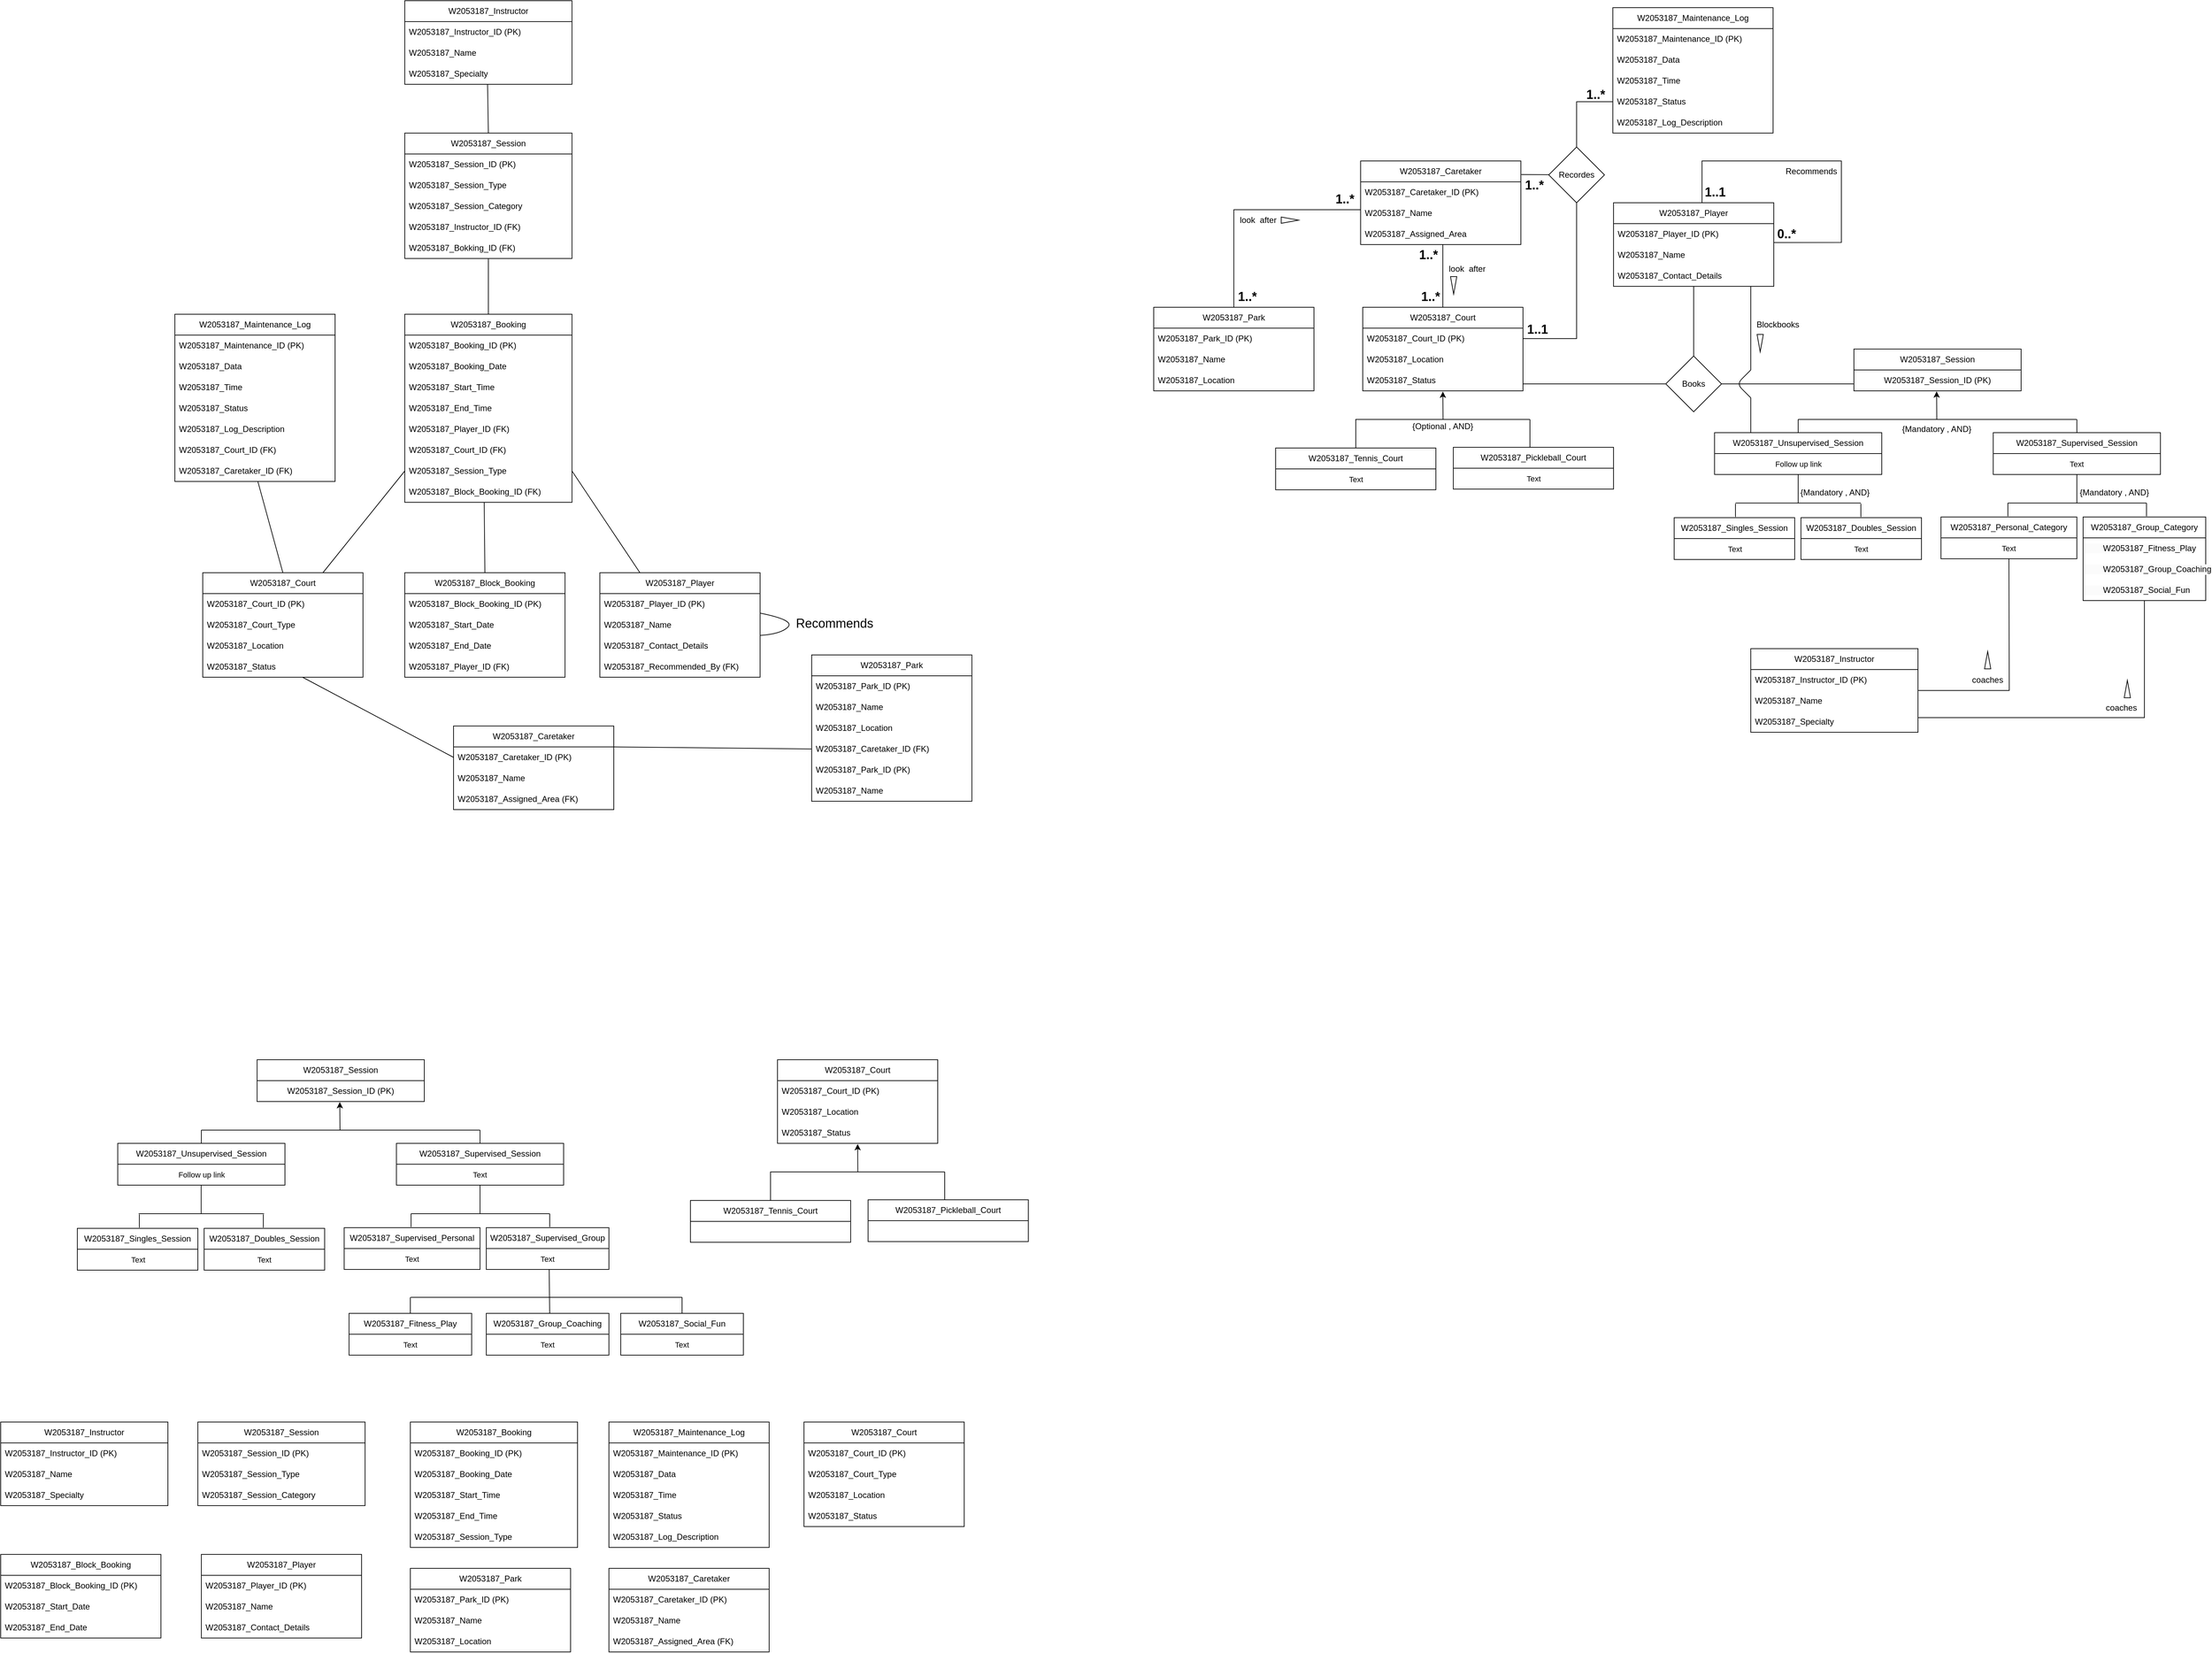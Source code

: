 <mxfile version="24.8.0">
  <diagram name="Page-1" id="Q_-zvlIGnUjRojdXjm6B">
    <mxGraphModel dx="2085" dy="655" grid="1" gridSize="10" guides="1" tooltips="1" connect="1" arrows="1" fold="1" page="1" pageScale="1" pageWidth="850" pageHeight="1100" math="0" shadow="0">
      <root>
        <mxCell id="0" />
        <mxCell id="1" parent="0" />
        <mxCell id="-mziDGMkS7ORlLCOw0qk-5" value="W2053187_Instructor" style="swimlane;fontStyle=0;childLayout=stackLayout;horizontal=1;startSize=30;horizontalStack=0;resizeParent=1;resizeParentMax=0;resizeLast=0;collapsible=1;marginBottom=0;whiteSpace=wrap;html=1;" parent="1" vertex="1">
          <mxGeometry x="200" y="110" width="240" height="120" as="geometry" />
        </mxCell>
        <mxCell id="-mziDGMkS7ORlLCOw0qk-6" value="W2053187_Instructor_ID (PK)" style="text;strokeColor=none;fillColor=none;align=left;verticalAlign=middle;spacingLeft=4;spacingRight=4;overflow=hidden;points=[[0,0.5],[1,0.5]];portConstraint=eastwest;rotatable=0;whiteSpace=wrap;html=1;" parent="-mziDGMkS7ORlLCOw0qk-5" vertex="1">
          <mxGeometry y="30" width="240" height="30" as="geometry" />
        </mxCell>
        <mxCell id="-mziDGMkS7ORlLCOw0qk-7" value="W2053187_Name" style="text;strokeColor=none;fillColor=none;align=left;verticalAlign=middle;spacingLeft=4;spacingRight=4;overflow=hidden;points=[[0,0.5],[1,0.5]];portConstraint=eastwest;rotatable=0;whiteSpace=wrap;html=1;" parent="-mziDGMkS7ORlLCOw0qk-5" vertex="1">
          <mxGeometry y="60" width="240" height="30" as="geometry" />
        </mxCell>
        <mxCell id="-mziDGMkS7ORlLCOw0qk-8" value="W2053187_Specialty" style="text;strokeColor=none;fillColor=none;align=left;verticalAlign=middle;spacingLeft=4;spacingRight=4;overflow=hidden;points=[[0,0.5],[1,0.5]];portConstraint=eastwest;rotatable=0;whiteSpace=wrap;html=1;" parent="-mziDGMkS7ORlLCOw0qk-5" vertex="1">
          <mxGeometry y="90" width="240" height="30" as="geometry" />
        </mxCell>
        <mxCell id="-mziDGMkS7ORlLCOw0qk-9" value="W2053187_Session" style="swimlane;fontStyle=0;childLayout=stackLayout;horizontal=1;startSize=30;horizontalStack=0;resizeParent=1;resizeParentMax=0;resizeLast=0;collapsible=1;marginBottom=0;whiteSpace=wrap;html=1;" parent="1" vertex="1">
          <mxGeometry x="200" y="300" width="240" height="180" as="geometry" />
        </mxCell>
        <mxCell id="-mziDGMkS7ORlLCOw0qk-10" value="W2053187_Session_ID (PK)" style="text;strokeColor=none;fillColor=none;align=left;verticalAlign=middle;spacingLeft=4;spacingRight=4;overflow=hidden;points=[[0,0.5],[1,0.5]];portConstraint=eastwest;rotatable=0;whiteSpace=wrap;html=1;" parent="-mziDGMkS7ORlLCOw0qk-9" vertex="1">
          <mxGeometry y="30" width="240" height="30" as="geometry" />
        </mxCell>
        <mxCell id="-mziDGMkS7ORlLCOw0qk-11" value="W2053187_Session_Type" style="text;strokeColor=none;fillColor=none;align=left;verticalAlign=middle;spacingLeft=4;spacingRight=4;overflow=hidden;points=[[0,0.5],[1,0.5]];portConstraint=eastwest;rotatable=0;whiteSpace=wrap;html=1;" parent="-mziDGMkS7ORlLCOw0qk-9" vertex="1">
          <mxGeometry y="60" width="240" height="30" as="geometry" />
        </mxCell>
        <mxCell id="-mziDGMkS7ORlLCOw0qk-12" value="W2053187_Session_Category" style="text;strokeColor=none;fillColor=none;align=left;verticalAlign=middle;spacingLeft=4;spacingRight=4;overflow=hidden;points=[[0,0.5],[1,0.5]];portConstraint=eastwest;rotatable=0;whiteSpace=wrap;html=1;" parent="-mziDGMkS7ORlLCOw0qk-9" vertex="1">
          <mxGeometry y="90" width="240" height="30" as="geometry" />
        </mxCell>
        <mxCell id="-mziDGMkS7ORlLCOw0qk-13" value="W2053187_Instructor_ID (FK)" style="text;strokeColor=none;fillColor=none;align=left;verticalAlign=middle;spacingLeft=4;spacingRight=4;overflow=hidden;points=[[0,0.5],[1,0.5]];portConstraint=eastwest;rotatable=0;whiteSpace=wrap;html=1;" parent="-mziDGMkS7ORlLCOw0qk-9" vertex="1">
          <mxGeometry y="120" width="240" height="30" as="geometry" />
        </mxCell>
        <mxCell id="-mziDGMkS7ORlLCOw0qk-14" value="W2053187_Bokking_ID (FK)" style="text;strokeColor=none;fillColor=none;align=left;verticalAlign=middle;spacingLeft=4;spacingRight=4;overflow=hidden;points=[[0,0.5],[1,0.5]];portConstraint=eastwest;rotatable=0;whiteSpace=wrap;html=1;" parent="-mziDGMkS7ORlLCOw0qk-9" vertex="1">
          <mxGeometry y="150" width="240" height="30" as="geometry" />
        </mxCell>
        <mxCell id="-mziDGMkS7ORlLCOw0qk-21" value="W2053187_Booking" style="swimlane;fontStyle=0;childLayout=stackLayout;horizontal=1;startSize=30;horizontalStack=0;resizeParent=1;resizeParentMax=0;resizeLast=0;collapsible=1;marginBottom=0;whiteSpace=wrap;html=1;" parent="1" vertex="1">
          <mxGeometry x="200" y="560" width="240" height="270" as="geometry" />
        </mxCell>
        <mxCell id="-mziDGMkS7ORlLCOw0qk-22" value="W2053187_Booking_ID (PK)" style="text;strokeColor=none;fillColor=none;align=left;verticalAlign=middle;spacingLeft=4;spacingRight=4;overflow=hidden;points=[[0,0.5],[1,0.5]];portConstraint=eastwest;rotatable=0;whiteSpace=wrap;html=1;" parent="-mziDGMkS7ORlLCOw0qk-21" vertex="1">
          <mxGeometry y="30" width="240" height="30" as="geometry" />
        </mxCell>
        <mxCell id="-mziDGMkS7ORlLCOw0qk-23" value="W2053187_Booking_Date" style="text;strokeColor=none;fillColor=none;align=left;verticalAlign=middle;spacingLeft=4;spacingRight=4;overflow=hidden;points=[[0,0.5],[1,0.5]];portConstraint=eastwest;rotatable=0;whiteSpace=wrap;html=1;" parent="-mziDGMkS7ORlLCOw0qk-21" vertex="1">
          <mxGeometry y="60" width="240" height="30" as="geometry" />
        </mxCell>
        <mxCell id="-mziDGMkS7ORlLCOw0qk-24" value="W2053187_Start_Time" style="text;strokeColor=none;fillColor=none;align=left;verticalAlign=middle;spacingLeft=4;spacingRight=4;overflow=hidden;points=[[0,0.5],[1,0.5]];portConstraint=eastwest;rotatable=0;whiteSpace=wrap;html=1;" parent="-mziDGMkS7ORlLCOw0qk-21" vertex="1">
          <mxGeometry y="90" width="240" height="30" as="geometry" />
        </mxCell>
        <mxCell id="-mziDGMkS7ORlLCOw0qk-25" value="W2053187_End_Time" style="text;strokeColor=none;fillColor=none;align=left;verticalAlign=middle;spacingLeft=4;spacingRight=4;overflow=hidden;points=[[0,0.5],[1,0.5]];portConstraint=eastwest;rotatable=0;whiteSpace=wrap;html=1;" parent="-mziDGMkS7ORlLCOw0qk-21" vertex="1">
          <mxGeometry y="120" width="240" height="30" as="geometry" />
        </mxCell>
        <mxCell id="-mziDGMkS7ORlLCOw0qk-26" value="W2053187_Player_ID (FK)" style="text;strokeColor=none;fillColor=none;align=left;verticalAlign=middle;spacingLeft=4;spacingRight=4;overflow=hidden;points=[[0,0.5],[1,0.5]];portConstraint=eastwest;rotatable=0;whiteSpace=wrap;html=1;" parent="-mziDGMkS7ORlLCOw0qk-21" vertex="1">
          <mxGeometry y="150" width="240" height="30" as="geometry" />
        </mxCell>
        <mxCell id="-mziDGMkS7ORlLCOw0qk-27" value="W2053187_Court_ID (FK)" style="text;strokeColor=none;fillColor=none;align=left;verticalAlign=middle;spacingLeft=4;spacingRight=4;overflow=hidden;points=[[0,0.5],[1,0.5]];portConstraint=eastwest;rotatable=0;whiteSpace=wrap;html=1;" parent="-mziDGMkS7ORlLCOw0qk-21" vertex="1">
          <mxGeometry y="180" width="240" height="30" as="geometry" />
        </mxCell>
        <mxCell id="-mziDGMkS7ORlLCOw0qk-28" value="W2053187_Session_Type" style="text;strokeColor=none;fillColor=none;align=left;verticalAlign=middle;spacingLeft=4;spacingRight=4;overflow=hidden;points=[[0,0.5],[1,0.5]];portConstraint=eastwest;rotatable=0;whiteSpace=wrap;html=1;" parent="-mziDGMkS7ORlLCOw0qk-21" vertex="1">
          <mxGeometry y="210" width="240" height="30" as="geometry" />
        </mxCell>
        <mxCell id="-mziDGMkS7ORlLCOw0qk-29" value="W2053187_Block_Booking_ID (FK)" style="text;strokeColor=none;fillColor=none;align=left;verticalAlign=middle;spacingLeft=4;spacingRight=4;overflow=hidden;points=[[0,0.5],[1,0.5]];portConstraint=eastwest;rotatable=0;whiteSpace=wrap;html=1;" parent="-mziDGMkS7ORlLCOw0qk-21" vertex="1">
          <mxGeometry y="240" width="240" height="30" as="geometry" />
        </mxCell>
        <mxCell id="-mziDGMkS7ORlLCOw0qk-37" value="W2053187_Maintenance_Log" style="swimlane;fontStyle=0;childLayout=stackLayout;horizontal=1;startSize=30;horizontalStack=0;resizeParent=1;resizeParentMax=0;resizeLast=0;collapsible=1;marginBottom=0;whiteSpace=wrap;html=1;" parent="1" vertex="1">
          <mxGeometry x="-130" y="560" width="230" height="240" as="geometry" />
        </mxCell>
        <mxCell id="-mziDGMkS7ORlLCOw0qk-38" value="W2053187_&lt;span style=&quot;text-align: center;&quot;&gt;Maintenance&lt;/span&gt;_ID (PK)" style="text;strokeColor=none;fillColor=none;align=left;verticalAlign=middle;spacingLeft=4;spacingRight=4;overflow=hidden;points=[[0,0.5],[1,0.5]];portConstraint=eastwest;rotatable=0;whiteSpace=wrap;html=1;" parent="-mziDGMkS7ORlLCOw0qk-37" vertex="1">
          <mxGeometry y="30" width="230" height="30" as="geometry" />
        </mxCell>
        <mxCell id="-mziDGMkS7ORlLCOw0qk-39" value="W2053187_Data" style="text;strokeColor=none;fillColor=none;align=left;verticalAlign=middle;spacingLeft=4;spacingRight=4;overflow=hidden;points=[[0,0.5],[1,0.5]];portConstraint=eastwest;rotatable=0;whiteSpace=wrap;html=1;" parent="-mziDGMkS7ORlLCOw0qk-37" vertex="1">
          <mxGeometry y="60" width="230" height="30" as="geometry" />
        </mxCell>
        <mxCell id="-mziDGMkS7ORlLCOw0qk-40" value="W2053187_Time" style="text;strokeColor=none;fillColor=none;align=left;verticalAlign=middle;spacingLeft=4;spacingRight=4;overflow=hidden;points=[[0,0.5],[1,0.5]];portConstraint=eastwest;rotatable=0;whiteSpace=wrap;html=1;" parent="-mziDGMkS7ORlLCOw0qk-37" vertex="1">
          <mxGeometry y="90" width="230" height="30" as="geometry" />
        </mxCell>
        <mxCell id="-mziDGMkS7ORlLCOw0qk-41" value="W2053187_Status" style="text;strokeColor=none;fillColor=none;align=left;verticalAlign=middle;spacingLeft=4;spacingRight=4;overflow=hidden;points=[[0,0.5],[1,0.5]];portConstraint=eastwest;rotatable=0;whiteSpace=wrap;html=1;" parent="-mziDGMkS7ORlLCOw0qk-37" vertex="1">
          <mxGeometry y="120" width="230" height="30" as="geometry" />
        </mxCell>
        <mxCell id="-mziDGMkS7ORlLCOw0qk-42" value="W2053187_Log_Description" style="text;strokeColor=none;fillColor=none;align=left;verticalAlign=middle;spacingLeft=4;spacingRight=4;overflow=hidden;points=[[0,0.5],[1,0.5]];portConstraint=eastwest;rotatable=0;whiteSpace=wrap;html=1;" parent="-mziDGMkS7ORlLCOw0qk-37" vertex="1">
          <mxGeometry y="150" width="230" height="30" as="geometry" />
        </mxCell>
        <mxCell id="-mziDGMkS7ORlLCOw0qk-43" value="W2053187_Court_ID (FK)" style="text;strokeColor=none;fillColor=none;align=left;verticalAlign=middle;spacingLeft=4;spacingRight=4;overflow=hidden;points=[[0,0.5],[1,0.5]];portConstraint=eastwest;rotatable=0;whiteSpace=wrap;html=1;" parent="-mziDGMkS7ORlLCOw0qk-37" vertex="1">
          <mxGeometry y="180" width="230" height="30" as="geometry" />
        </mxCell>
        <mxCell id="-mziDGMkS7ORlLCOw0qk-44" value="W2053187_Caretaker_ID (FK)" style="text;strokeColor=none;fillColor=none;align=left;verticalAlign=middle;spacingLeft=4;spacingRight=4;overflow=hidden;points=[[0,0.5],[1,0.5]];portConstraint=eastwest;rotatable=0;whiteSpace=wrap;html=1;" parent="-mziDGMkS7ORlLCOw0qk-37" vertex="1">
          <mxGeometry y="210" width="230" height="30" as="geometry" />
        </mxCell>
        <mxCell id="-mziDGMkS7ORlLCOw0qk-45" value="W2053187_Court" style="swimlane;fontStyle=0;childLayout=stackLayout;horizontal=1;startSize=30;horizontalStack=0;resizeParent=1;resizeParentMax=0;resizeLast=0;collapsible=1;marginBottom=0;whiteSpace=wrap;html=1;" parent="1" vertex="1">
          <mxGeometry x="-90" y="931" width="230" height="150" as="geometry" />
        </mxCell>
        <mxCell id="-mziDGMkS7ORlLCOw0qk-46" value="W2053187_Court_ID (PK)" style="text;strokeColor=none;fillColor=none;align=left;verticalAlign=middle;spacingLeft=4;spacingRight=4;overflow=hidden;points=[[0,0.5],[1,0.5]];portConstraint=eastwest;rotatable=0;whiteSpace=wrap;html=1;" parent="-mziDGMkS7ORlLCOw0qk-45" vertex="1">
          <mxGeometry y="30" width="230" height="30" as="geometry" />
        </mxCell>
        <mxCell id="-mziDGMkS7ORlLCOw0qk-47" value="W2053187_Court_Type" style="text;strokeColor=none;fillColor=none;align=left;verticalAlign=middle;spacingLeft=4;spacingRight=4;overflow=hidden;points=[[0,0.5],[1,0.5]];portConstraint=eastwest;rotatable=0;whiteSpace=wrap;html=1;" parent="-mziDGMkS7ORlLCOw0qk-45" vertex="1">
          <mxGeometry y="60" width="230" height="30" as="geometry" />
        </mxCell>
        <mxCell id="-mziDGMkS7ORlLCOw0qk-48" value="W2053187_Location" style="text;strokeColor=none;fillColor=none;align=left;verticalAlign=middle;spacingLeft=4;spacingRight=4;overflow=hidden;points=[[0,0.5],[1,0.5]];portConstraint=eastwest;rotatable=0;whiteSpace=wrap;html=1;" parent="-mziDGMkS7ORlLCOw0qk-45" vertex="1">
          <mxGeometry y="90" width="230" height="30" as="geometry" />
        </mxCell>
        <mxCell id="-mziDGMkS7ORlLCOw0qk-49" value="W2053187_Status" style="text;strokeColor=none;fillColor=none;align=left;verticalAlign=middle;spacingLeft=4;spacingRight=4;overflow=hidden;points=[[0,0.5],[1,0.5]];portConstraint=eastwest;rotatable=0;whiteSpace=wrap;html=1;" parent="-mziDGMkS7ORlLCOw0qk-45" vertex="1">
          <mxGeometry y="120" width="230" height="30" as="geometry" />
        </mxCell>
        <mxCell id="-mziDGMkS7ORlLCOw0qk-50" value="W2053187_Block_Booking" style="swimlane;fontStyle=0;childLayout=stackLayout;horizontal=1;startSize=30;horizontalStack=0;resizeParent=1;resizeParentMax=0;resizeLast=0;collapsible=1;marginBottom=0;whiteSpace=wrap;html=1;" parent="1" vertex="1">
          <mxGeometry x="200" y="931" width="230" height="150" as="geometry" />
        </mxCell>
        <mxCell id="-mziDGMkS7ORlLCOw0qk-51" value="W2053187_&lt;span style=&quot;text-align: center;&quot;&gt;Block_Booking&lt;/span&gt;_ID (PK)" style="text;strokeColor=none;fillColor=none;align=left;verticalAlign=middle;spacingLeft=4;spacingRight=4;overflow=hidden;points=[[0,0.5],[1,0.5]];portConstraint=eastwest;rotatable=0;whiteSpace=wrap;html=1;" parent="-mziDGMkS7ORlLCOw0qk-50" vertex="1">
          <mxGeometry y="30" width="230" height="30" as="geometry" />
        </mxCell>
        <mxCell id="-mziDGMkS7ORlLCOw0qk-53" value="W2053187_Start_Date" style="text;strokeColor=none;fillColor=none;align=left;verticalAlign=middle;spacingLeft=4;spacingRight=4;overflow=hidden;points=[[0,0.5],[1,0.5]];portConstraint=eastwest;rotatable=0;whiteSpace=wrap;html=1;" parent="-mziDGMkS7ORlLCOw0qk-50" vertex="1">
          <mxGeometry y="60" width="230" height="30" as="geometry" />
        </mxCell>
        <mxCell id="-mziDGMkS7ORlLCOw0qk-54" value="W2053187_End_Date" style="text;strokeColor=none;fillColor=none;align=left;verticalAlign=middle;spacingLeft=4;spacingRight=4;overflow=hidden;points=[[0,0.5],[1,0.5]];portConstraint=eastwest;rotatable=0;whiteSpace=wrap;html=1;" parent="-mziDGMkS7ORlLCOw0qk-50" vertex="1">
          <mxGeometry y="90" width="230" height="30" as="geometry" />
        </mxCell>
        <mxCell id="-mziDGMkS7ORlLCOw0qk-55" value="W2053187_Player_ID (FK)" style="text;strokeColor=none;fillColor=none;align=left;verticalAlign=middle;spacingLeft=4;spacingRight=4;overflow=hidden;points=[[0,0.5],[1,0.5]];portConstraint=eastwest;rotatable=0;whiteSpace=wrap;html=1;" parent="-mziDGMkS7ORlLCOw0qk-50" vertex="1">
          <mxGeometry y="120" width="230" height="30" as="geometry" />
        </mxCell>
        <mxCell id="-mziDGMkS7ORlLCOw0qk-59" value="W2053187_Player" style="swimlane;fontStyle=0;childLayout=stackLayout;horizontal=1;startSize=30;horizontalStack=0;resizeParent=1;resizeParentMax=0;resizeLast=0;collapsible=1;marginBottom=0;whiteSpace=wrap;html=1;" parent="1" vertex="1">
          <mxGeometry x="480" y="931" width="230" height="150" as="geometry" />
        </mxCell>
        <mxCell id="-mziDGMkS7ORlLCOw0qk-60" value="&lt;div style=&quot;text-align: center;&quot;&gt;&lt;span style=&quot;background-color: initial;&quot;&gt;W2053187_Player&lt;/span&gt;&lt;span style=&quot;background-color: initial;&quot;&gt;_ID (PK)&lt;/span&gt;&lt;/div&gt;" style="text;strokeColor=none;fillColor=none;align=left;verticalAlign=middle;spacingLeft=4;spacingRight=4;overflow=hidden;points=[[0,0.5],[1,0.5]];portConstraint=eastwest;rotatable=0;whiteSpace=wrap;html=1;" parent="-mziDGMkS7ORlLCOw0qk-59" vertex="1">
          <mxGeometry y="30" width="230" height="30" as="geometry" />
        </mxCell>
        <mxCell id="-mziDGMkS7ORlLCOw0qk-61" value="W2053187_Name" style="text;strokeColor=none;fillColor=none;align=left;verticalAlign=middle;spacingLeft=4;spacingRight=4;overflow=hidden;points=[[0,0.5],[1,0.5]];portConstraint=eastwest;rotatable=0;whiteSpace=wrap;html=1;" parent="-mziDGMkS7ORlLCOw0qk-59" vertex="1">
          <mxGeometry y="60" width="230" height="30" as="geometry" />
        </mxCell>
        <mxCell id="-mziDGMkS7ORlLCOw0qk-62" value="W2053187_Contact_Details" style="text;strokeColor=none;fillColor=none;align=left;verticalAlign=middle;spacingLeft=4;spacingRight=4;overflow=hidden;points=[[0,0.5],[1,0.5]];portConstraint=eastwest;rotatable=0;whiteSpace=wrap;html=1;" parent="-mziDGMkS7ORlLCOw0qk-59" vertex="1">
          <mxGeometry y="90" width="230" height="30" as="geometry" />
        </mxCell>
        <mxCell id="-mziDGMkS7ORlLCOw0qk-63" value="W2053187_Recommended_By (FK)" style="text;strokeColor=none;fillColor=none;align=left;verticalAlign=middle;spacingLeft=4;spacingRight=4;overflow=hidden;points=[[0,0.5],[1,0.5]];portConstraint=eastwest;rotatable=0;whiteSpace=wrap;html=1;" parent="-mziDGMkS7ORlLCOw0qk-59" vertex="1">
          <mxGeometry y="120" width="230" height="30" as="geometry" />
        </mxCell>
        <mxCell id="-mziDGMkS7ORlLCOw0qk-64" value="W2053187_Caretaker" style="swimlane;fontStyle=0;childLayout=stackLayout;horizontal=1;startSize=30;horizontalStack=0;resizeParent=1;resizeParentMax=0;resizeLast=0;collapsible=1;marginBottom=0;whiteSpace=wrap;html=1;" parent="1" vertex="1">
          <mxGeometry x="270" y="1151" width="230" height="120" as="geometry" />
        </mxCell>
        <mxCell id="-mziDGMkS7ORlLCOw0qk-65" value="&lt;div style=&quot;text-align: center;&quot;&gt;&lt;span style=&quot;background-color: initial;&quot;&gt;W2053187_Caretaker&lt;/span&gt;&lt;span style=&quot;background-color: initial;&quot;&gt;_ID (PK)&lt;/span&gt;&lt;/div&gt;" style="text;strokeColor=none;fillColor=none;align=left;verticalAlign=middle;spacingLeft=4;spacingRight=4;overflow=hidden;points=[[0,0.5],[1,0.5]];portConstraint=eastwest;rotatable=0;whiteSpace=wrap;html=1;" parent="-mziDGMkS7ORlLCOw0qk-64" vertex="1">
          <mxGeometry y="30" width="230" height="30" as="geometry" />
        </mxCell>
        <mxCell id="-mziDGMkS7ORlLCOw0qk-66" value="W2053187_Name" style="text;strokeColor=none;fillColor=none;align=left;verticalAlign=middle;spacingLeft=4;spacingRight=4;overflow=hidden;points=[[0,0.5],[1,0.5]];portConstraint=eastwest;rotatable=0;whiteSpace=wrap;html=1;" parent="-mziDGMkS7ORlLCOw0qk-64" vertex="1">
          <mxGeometry y="60" width="230" height="30" as="geometry" />
        </mxCell>
        <mxCell id="-mziDGMkS7ORlLCOw0qk-68" value="W2053187_Assigned_Area (FK)" style="text;strokeColor=none;fillColor=none;align=left;verticalAlign=middle;spacingLeft=4;spacingRight=4;overflow=hidden;points=[[0,0.5],[1,0.5]];portConstraint=eastwest;rotatable=0;whiteSpace=wrap;html=1;" parent="-mziDGMkS7ORlLCOw0qk-64" vertex="1">
          <mxGeometry y="90" width="230" height="30" as="geometry" />
        </mxCell>
        <mxCell id="-mziDGMkS7ORlLCOw0qk-69" value="W2053187_Park" style="swimlane;fontStyle=0;childLayout=stackLayout;horizontal=1;startSize=30;horizontalStack=0;resizeParent=1;resizeParentMax=0;resizeLast=0;collapsible=1;marginBottom=0;whiteSpace=wrap;html=1;" parent="1" vertex="1">
          <mxGeometry x="784" y="1049" width="230" height="210" as="geometry" />
        </mxCell>
        <mxCell id="-mziDGMkS7ORlLCOw0qk-70" value="&lt;div style=&quot;text-align: center;&quot;&gt;&lt;span style=&quot;background-color: initial;&quot;&gt;W2053187_Park&lt;/span&gt;&lt;span style=&quot;background-color: initial;&quot;&gt;_ID (PK)&lt;/span&gt;&lt;/div&gt;" style="text;strokeColor=none;fillColor=none;align=left;verticalAlign=middle;spacingLeft=4;spacingRight=4;overflow=hidden;points=[[0,0.5],[1,0.5]];portConstraint=eastwest;rotatable=0;whiteSpace=wrap;html=1;" parent="-mziDGMkS7ORlLCOw0qk-69" vertex="1">
          <mxGeometry y="30" width="230" height="30" as="geometry" />
        </mxCell>
        <mxCell id="-mziDGMkS7ORlLCOw0qk-71" value="W2053187_Name" style="text;strokeColor=none;fillColor=none;align=left;verticalAlign=middle;spacingLeft=4;spacingRight=4;overflow=hidden;points=[[0,0.5],[1,0.5]];portConstraint=eastwest;rotatable=0;whiteSpace=wrap;html=1;" parent="-mziDGMkS7ORlLCOw0qk-69" vertex="1">
          <mxGeometry y="60" width="230" height="30" as="geometry" />
        </mxCell>
        <mxCell id="-mziDGMkS7ORlLCOw0qk-73" value="W2053187_Location" style="text;strokeColor=none;fillColor=none;align=left;verticalAlign=middle;spacingLeft=4;spacingRight=4;overflow=hidden;points=[[0,0.5],[1,0.5]];portConstraint=eastwest;rotatable=0;whiteSpace=wrap;html=1;" parent="-mziDGMkS7ORlLCOw0qk-69" vertex="1">
          <mxGeometry y="90" width="230" height="30" as="geometry" />
        </mxCell>
        <mxCell id="-mziDGMkS7ORlLCOw0qk-72" value="W2053187_Caretaker_ID (FK)" style="text;strokeColor=none;fillColor=none;align=left;verticalAlign=middle;spacingLeft=4;spacingRight=4;overflow=hidden;points=[[0,0.5],[1,0.5]];portConstraint=eastwest;rotatable=0;whiteSpace=wrap;html=1;" parent="-mziDGMkS7ORlLCOw0qk-69" vertex="1">
          <mxGeometry y="120" width="230" height="30" as="geometry" />
        </mxCell>
        <mxCell id="g-vFHLCXkSqK46xSTaj9-37" value="&lt;div style=&quot;text-align: center;&quot;&gt;&lt;span style=&quot;background-color: initial;&quot;&gt;W2053187_Park&lt;/span&gt;&lt;span style=&quot;background-color: initial;&quot;&gt;_ID (PK)&lt;/span&gt;&lt;/div&gt;" style="text;strokeColor=none;fillColor=none;align=left;verticalAlign=middle;spacingLeft=4;spacingRight=4;overflow=hidden;points=[[0,0.5],[1,0.5]];portConstraint=eastwest;rotatable=0;whiteSpace=wrap;html=1;" parent="-mziDGMkS7ORlLCOw0qk-69" vertex="1">
          <mxGeometry y="150" width="230" height="30" as="geometry" />
        </mxCell>
        <mxCell id="g-vFHLCXkSqK46xSTaj9-38" value="W2053187_Name" style="text;strokeColor=none;fillColor=none;align=left;verticalAlign=middle;spacingLeft=4;spacingRight=4;overflow=hidden;points=[[0,0.5],[1,0.5]];portConstraint=eastwest;rotatable=0;whiteSpace=wrap;html=1;" parent="-mziDGMkS7ORlLCOw0qk-69" vertex="1">
          <mxGeometry y="180" width="230" height="30" as="geometry" />
        </mxCell>
        <mxCell id="-mziDGMkS7ORlLCOw0qk-74" value="" style="endArrow=none;html=1;rounded=0;exitX=0.5;exitY=0;exitDx=0;exitDy=0;entryX=0.495;entryY=0.985;entryDx=0;entryDy=0;entryPerimeter=0;" parent="1" source="-mziDGMkS7ORlLCOw0qk-9" target="-mziDGMkS7ORlLCOw0qk-8" edge="1">
          <mxGeometry width="50" height="50" relative="1" as="geometry">
            <mxPoint x="270" y="280" as="sourcePoint" />
            <mxPoint x="320" y="230" as="targetPoint" />
          </mxGeometry>
        </mxCell>
        <mxCell id="-mziDGMkS7ORlLCOw0qk-75" value="" style="endArrow=none;html=1;rounded=0;exitX=0.5;exitY=0;exitDx=0;exitDy=0;entryX=0.5;entryY=1.021;entryDx=0;entryDy=0;entryPerimeter=0;" parent="1" source="-mziDGMkS7ORlLCOw0qk-21" target="-mziDGMkS7ORlLCOw0qk-14" edge="1">
          <mxGeometry width="50" height="50" relative="1" as="geometry">
            <mxPoint x="319.62" y="550" as="sourcePoint" />
            <mxPoint x="319.62" y="480" as="targetPoint" />
          </mxGeometry>
        </mxCell>
        <mxCell id="-mziDGMkS7ORlLCOw0qk-78" value="" style="endArrow=none;html=1;rounded=0;exitX=0.5;exitY=0;exitDx=0;exitDy=0;" parent="1" source="-mziDGMkS7ORlLCOw0qk-50" edge="1">
          <mxGeometry width="50" height="50" relative="1" as="geometry">
            <mxPoint x="319.33" y="909" as="sourcePoint" />
            <mxPoint x="314" y="830" as="targetPoint" />
          </mxGeometry>
        </mxCell>
        <mxCell id="-mziDGMkS7ORlLCOw0qk-79" value="" style="endArrow=none;html=1;rounded=0;entryX=0.25;entryY=0;entryDx=0;entryDy=0;exitX=1;exitY=0.5;exitDx=0;exitDy=0;" parent="1" source="-mziDGMkS7ORlLCOw0qk-28" target="-mziDGMkS7ORlLCOw0qk-59" edge="1">
          <mxGeometry width="50" height="50" relative="1" as="geometry">
            <mxPoint x="440" y="780" as="sourcePoint" />
            <mxPoint x="490" y="730" as="targetPoint" />
          </mxGeometry>
        </mxCell>
        <mxCell id="-mziDGMkS7ORlLCOw0qk-80" value="" style="endArrow=none;html=1;rounded=0;exitX=0.75;exitY=0;exitDx=0;exitDy=0;entryX=0;entryY=0.5;entryDx=0;entryDy=0;" parent="1" source="-mziDGMkS7ORlLCOw0qk-45" target="-mziDGMkS7ORlLCOw0qk-28" edge="1">
          <mxGeometry width="50" height="50" relative="1" as="geometry">
            <mxPoint x="191" y="922" as="sourcePoint" />
            <mxPoint x="190" y="780" as="targetPoint" />
          </mxGeometry>
        </mxCell>
        <mxCell id="-mziDGMkS7ORlLCOw0qk-81" value="" style="endArrow=none;html=1;rounded=0;exitX=0.5;exitY=0;exitDx=0;exitDy=0;" parent="1" source="-mziDGMkS7ORlLCOw0qk-45" target="-mziDGMkS7ORlLCOw0qk-44" edge="1">
          <mxGeometry width="50" height="50" relative="1" as="geometry">
            <mxPoint y="970" as="sourcePoint" />
            <mxPoint x="17" y="795" as="targetPoint" />
          </mxGeometry>
        </mxCell>
        <mxCell id="-mziDGMkS7ORlLCOw0qk-82" value="" style="endArrow=none;html=1;rounded=0;exitX=0;exitY=0.5;exitDx=0;exitDy=0;" parent="1" source="-mziDGMkS7ORlLCOw0qk-65" target="-mziDGMkS7ORlLCOw0qk-49" edge="1">
          <mxGeometry width="50" height="50" relative="1" as="geometry">
            <mxPoint x="121" y="1261" as="sourcePoint" />
            <mxPoint x="120" y="1119" as="targetPoint" />
          </mxGeometry>
        </mxCell>
        <mxCell id="-mziDGMkS7ORlLCOw0qk-83" value="" style="endArrow=none;html=1;rounded=0;entryX=1;entryY=0.25;entryDx=0;entryDy=0;exitX=0;exitY=0.5;exitDx=0;exitDy=0;" parent="1" source="-mziDGMkS7ORlLCOw0qk-72" target="-mziDGMkS7ORlLCOw0qk-64" edge="1">
          <mxGeometry width="50" height="50" relative="1" as="geometry">
            <mxPoint x="680" y="1146" as="sourcePoint" />
            <mxPoint x="778" y="1333" as="targetPoint" />
          </mxGeometry>
        </mxCell>
        <mxCell id="-mziDGMkS7ORlLCOw0qk-90" value="" style="endArrow=none;html=1;rounded=0;strokeColor=default;align=center;verticalAlign=middle;fontFamily=Helvetica;fontSize=11;fontColor=default;labelBackgroundColor=default;curved=1;" parent="1" edge="1">
          <mxGeometry width="50" height="50" relative="1" as="geometry">
            <mxPoint x="710" y="989" as="sourcePoint" />
            <mxPoint x="710" y="1021" as="targetPoint" />
            <Array as="points">
              <mxPoint x="760" y="999" />
              <mxPoint x="740" y="1019" />
            </Array>
          </mxGeometry>
        </mxCell>
        <mxCell id="-mziDGMkS7ORlLCOw0qk-91" value="&lt;font style=&quot;font-size: 18px;&quot;&gt;Recommends&lt;/font&gt;" style="text;html=1;align=center;verticalAlign=middle;whiteSpace=wrap;rounded=0;fontFamily=Helvetica;fontSize=11;fontColor=default;labelBackgroundColor=default;" parent="1" vertex="1">
          <mxGeometry x="757" y="989" width="120" height="30" as="geometry" />
        </mxCell>
        <mxCell id="-mziDGMkS7ORlLCOw0qk-93" value="W2053187_Session" style="swimlane;fontStyle=0;childLayout=stackLayout;horizontal=1;startSize=30;horizontalStack=0;resizeParent=1;resizeParentMax=0;resizeLast=0;collapsible=1;marginBottom=0;whiteSpace=wrap;html=1;" parent="1" vertex="1">
          <mxGeometry x="-12" y="1630" width="240" height="60" as="geometry" />
        </mxCell>
        <mxCell id="-mziDGMkS7ORlLCOw0qk-94" value="W2053187_Session_ID (PK)" style="text;strokeColor=none;fillColor=none;align=center;verticalAlign=middle;spacingLeft=4;spacingRight=4;overflow=hidden;points=[[0,0.5],[1,0.5]];portConstraint=eastwest;rotatable=0;whiteSpace=wrap;html=1;" parent="-mziDGMkS7ORlLCOw0qk-93" vertex="1">
          <mxGeometry y="30" width="240" height="30" as="geometry" />
        </mxCell>
        <mxCell id="-mziDGMkS7ORlLCOw0qk-105" value="W2053187_Unsupervised_Session" style="swimlane;fontStyle=0;childLayout=stackLayout;horizontal=1;startSize=30;horizontalStack=0;resizeParent=1;resizeParentMax=0;resizeLast=0;collapsible=1;marginBottom=0;whiteSpace=wrap;html=1;" parent="1" vertex="1">
          <mxGeometry x="-212" y="1750" width="240" height="60" as="geometry" />
        </mxCell>
        <mxCell id="-mziDGMkS7ORlLCOw0qk-116" value="Follow up link" style="text;html=1;align=center;verticalAlign=middle;resizable=0;points=[];autosize=1;strokeColor=none;fillColor=none;fontFamily=Helvetica;fontSize=11;fontColor=default;labelBackgroundColor=default;" parent="-mziDGMkS7ORlLCOw0qk-105" vertex="1">
          <mxGeometry y="30" width="240" height="30" as="geometry" />
        </mxCell>
        <mxCell id="-mziDGMkS7ORlLCOw0qk-107" value="W2053187_Supervised_Session" style="swimlane;fontStyle=0;childLayout=stackLayout;horizontal=1;startSize=30;horizontalStack=0;resizeParent=1;resizeParentMax=0;resizeLast=0;collapsible=1;marginBottom=0;whiteSpace=wrap;html=1;" parent="1" vertex="1">
          <mxGeometry x="188" y="1750" width="240" height="60" as="geometry" />
        </mxCell>
        <mxCell id="-mziDGMkS7ORlLCOw0qk-118" value="Text" style="text;html=1;align=center;verticalAlign=middle;whiteSpace=wrap;rounded=0;fontFamily=Helvetica;fontSize=11;fontColor=default;labelBackgroundColor=default;" parent="-mziDGMkS7ORlLCOw0qk-107" vertex="1">
          <mxGeometry y="30" width="240" height="30" as="geometry" />
        </mxCell>
        <mxCell id="-mziDGMkS7ORlLCOw0qk-109" value="W2053187_Singles_Session" style="swimlane;fontStyle=0;childLayout=stackLayout;horizontal=1;startSize=30;horizontalStack=0;resizeParent=1;resizeParentMax=0;resizeLast=0;collapsible=1;marginBottom=0;whiteSpace=wrap;html=1;" parent="1" vertex="1">
          <mxGeometry x="-270" y="1872" width="173" height="60" as="geometry" />
        </mxCell>
        <mxCell id="-mziDGMkS7ORlLCOw0qk-115" value="Text" style="text;html=1;align=center;verticalAlign=middle;resizable=0;points=[];autosize=1;strokeColor=none;fillColor=none;fontFamily=Helvetica;fontSize=11;fontColor=default;labelBackgroundColor=default;" parent="-mziDGMkS7ORlLCOw0qk-109" vertex="1">
          <mxGeometry y="30" width="173" height="30" as="geometry" />
        </mxCell>
        <mxCell id="-mziDGMkS7ORlLCOw0qk-110" value="W2053187_Doubles_Session" style="swimlane;fontStyle=0;childLayout=stackLayout;horizontal=1;startSize=30;horizontalStack=0;resizeParent=1;resizeParentMax=0;resizeLast=0;collapsible=1;marginBottom=0;whiteSpace=wrap;html=1;" parent="1" vertex="1">
          <mxGeometry x="-88" y="1872" width="173" height="60" as="geometry" />
        </mxCell>
        <mxCell id="-mziDGMkS7ORlLCOw0qk-117" value="Text" style="text;html=1;align=center;verticalAlign=middle;whiteSpace=wrap;rounded=0;fontFamily=Helvetica;fontSize=11;fontColor=default;labelBackgroundColor=default;" parent="-mziDGMkS7ORlLCOw0qk-110" vertex="1">
          <mxGeometry y="30" width="173" height="30" as="geometry" />
        </mxCell>
        <mxCell id="-mziDGMkS7ORlLCOw0qk-111" value="W2053187_Supervised_Personal" style="swimlane;fontStyle=0;childLayout=stackLayout;horizontal=1;startSize=30;horizontalStack=0;resizeParent=1;resizeParentMax=0;resizeLast=0;collapsible=1;marginBottom=0;whiteSpace=wrap;html=1;" parent="1" vertex="1">
          <mxGeometry x="113" y="1871" width="195" height="60" as="geometry" />
        </mxCell>
        <mxCell id="-mziDGMkS7ORlLCOw0qk-119" value="Text" style="text;html=1;align=center;verticalAlign=middle;whiteSpace=wrap;rounded=0;fontFamily=Helvetica;fontSize=11;fontColor=default;labelBackgroundColor=default;" parent="-mziDGMkS7ORlLCOw0qk-111" vertex="1">
          <mxGeometry y="30" width="195" height="30" as="geometry" />
        </mxCell>
        <mxCell id="-mziDGMkS7ORlLCOw0qk-112" value="W2053187_Supervised_Group" style="swimlane;fontStyle=0;childLayout=stackLayout;horizontal=1;startSize=30;horizontalStack=0;resizeParent=1;resizeParentMax=0;resizeLast=0;collapsible=1;marginBottom=0;whiteSpace=wrap;html=1;" parent="1" vertex="1">
          <mxGeometry x="317" y="1871" width="176" height="60" as="geometry" />
        </mxCell>
        <mxCell id="-mziDGMkS7ORlLCOw0qk-120" value="Text" style="text;html=1;align=center;verticalAlign=middle;whiteSpace=wrap;rounded=0;fontFamily=Helvetica;fontSize=11;fontColor=default;labelBackgroundColor=default;" parent="-mziDGMkS7ORlLCOw0qk-112" vertex="1">
          <mxGeometry y="30" width="176" height="30" as="geometry" />
        </mxCell>
        <mxCell id="-mziDGMkS7ORlLCOw0qk-113" value="W2053187_Fitness_Play" style="swimlane;fontStyle=0;childLayout=stackLayout;horizontal=1;startSize=30;horizontalStack=0;resizeParent=1;resizeParentMax=0;resizeLast=0;collapsible=1;marginBottom=0;whiteSpace=wrap;html=1;" parent="1" vertex="1">
          <mxGeometry x="120" y="1994" width="176" height="60" as="geometry" />
        </mxCell>
        <mxCell id="-mziDGMkS7ORlLCOw0qk-122" value="Text" style="text;html=1;align=center;verticalAlign=middle;whiteSpace=wrap;rounded=0;fontFamily=Helvetica;fontSize=11;fontColor=default;labelBackgroundColor=default;" parent="-mziDGMkS7ORlLCOw0qk-113" vertex="1">
          <mxGeometry y="30" width="176" height="30" as="geometry" />
        </mxCell>
        <mxCell id="-mziDGMkS7ORlLCOw0qk-114" value="W2053187_Group_Coaching" style="swimlane;fontStyle=0;childLayout=stackLayout;horizontal=1;startSize=30;horizontalStack=0;resizeParent=1;resizeParentMax=0;resizeLast=0;collapsible=1;marginBottom=0;whiteSpace=wrap;html=1;" parent="1" vertex="1">
          <mxGeometry x="317" y="1994" width="176" height="60" as="geometry" />
        </mxCell>
        <mxCell id="-mziDGMkS7ORlLCOw0qk-123" value="Text" style="text;html=1;align=center;verticalAlign=middle;whiteSpace=wrap;rounded=0;fontFamily=Helvetica;fontSize=11;fontColor=default;labelBackgroundColor=default;" parent="-mziDGMkS7ORlLCOw0qk-114" vertex="1">
          <mxGeometry y="30" width="176" height="30" as="geometry" />
        </mxCell>
        <mxCell id="-mziDGMkS7ORlLCOw0qk-121" value="W2053187_Social_Fun" style="swimlane;fontStyle=0;childLayout=stackLayout;horizontal=1;startSize=30;horizontalStack=0;resizeParent=1;resizeParentMax=0;resizeLast=0;collapsible=1;marginBottom=0;whiteSpace=wrap;html=1;" parent="1" vertex="1">
          <mxGeometry x="510" y="1994" width="176" height="60" as="geometry" />
        </mxCell>
        <mxCell id="-mziDGMkS7ORlLCOw0qk-124" value="Text" style="text;html=1;align=center;verticalAlign=middle;whiteSpace=wrap;rounded=0;fontFamily=Helvetica;fontSize=11;fontColor=default;labelBackgroundColor=default;" parent="-mziDGMkS7ORlLCOw0qk-121" vertex="1">
          <mxGeometry y="30" width="176" height="30" as="geometry" />
        </mxCell>
        <mxCell id="-mziDGMkS7ORlLCOw0qk-125" value="" style="endArrow=classic;html=1;rounded=0;strokeColor=default;align=center;verticalAlign=middle;fontFamily=Helvetica;fontSize=11;fontColor=default;labelBackgroundColor=default;curved=1;entryX=0.503;entryY=1.025;entryDx=0;entryDy=0;entryPerimeter=0;" parent="1" edge="1">
          <mxGeometry width="50" height="50" relative="1" as="geometry">
            <mxPoint x="107" y="1731" as="sourcePoint" />
            <mxPoint x="106.72" y="1690.75" as="targetPoint" />
          </mxGeometry>
        </mxCell>
        <mxCell id="-mziDGMkS7ORlLCOw0qk-126" value="" style="endArrow=none;html=1;rounded=0;strokeColor=default;align=center;verticalAlign=middle;fontFamily=Helvetica;fontSize=11;fontColor=default;labelBackgroundColor=default;curved=1;" parent="1" edge="1">
          <mxGeometry width="50" height="50" relative="1" as="geometry">
            <mxPoint x="308" y="1731" as="sourcePoint" />
            <mxPoint x="-92" y="1731" as="targetPoint" />
          </mxGeometry>
        </mxCell>
        <mxCell id="-mziDGMkS7ORlLCOw0qk-128" value="" style="endArrow=none;html=1;rounded=0;strokeColor=default;align=center;verticalAlign=middle;fontFamily=Helvetica;fontSize=11;fontColor=default;labelBackgroundColor=default;curved=1;exitX=0.5;exitY=0;exitDx=0;exitDy=0;" parent="1" source="-mziDGMkS7ORlLCOw0qk-105" edge="1">
          <mxGeometry width="50" height="50" relative="1" as="geometry">
            <mxPoint x="-102" y="1731" as="sourcePoint" />
            <mxPoint x="-92" y="1731" as="targetPoint" />
          </mxGeometry>
        </mxCell>
        <mxCell id="-mziDGMkS7ORlLCOw0qk-130" value="" style="endArrow=none;html=1;rounded=0;strokeColor=default;align=center;verticalAlign=middle;fontFamily=Helvetica;fontSize=11;fontColor=default;labelBackgroundColor=default;curved=1;exitX=0.5;exitY=0;exitDx=0;exitDy=0;" parent="1" edge="1">
          <mxGeometry width="50" height="50" relative="1" as="geometry">
            <mxPoint x="308" y="1750" as="sourcePoint" />
            <mxPoint x="308" y="1731" as="targetPoint" />
          </mxGeometry>
        </mxCell>
        <mxCell id="-mziDGMkS7ORlLCOw0qk-131" value="" style="endArrow=none;html=1;rounded=0;strokeColor=default;align=center;verticalAlign=middle;fontFamily=Helvetica;fontSize=11;fontColor=default;labelBackgroundColor=default;curved=1;" parent="1" edge="1">
          <mxGeometry width="50" height="50" relative="1" as="geometry">
            <mxPoint x="-2" y="1851" as="sourcePoint" />
            <mxPoint x="-182" y="1851" as="targetPoint" />
          </mxGeometry>
        </mxCell>
        <mxCell id="-mziDGMkS7ORlLCOw0qk-132" value="" style="endArrow=none;html=1;rounded=0;strokeColor=default;align=center;verticalAlign=middle;fontFamily=Helvetica;fontSize=11;fontColor=default;labelBackgroundColor=default;curved=1;exitX=0.5;exitY=0;exitDx=0;exitDy=0;" parent="1" edge="1">
          <mxGeometry width="50" height="50" relative="1" as="geometry">
            <mxPoint x="408" y="1870" as="sourcePoint" />
            <mxPoint x="408" y="1851" as="targetPoint" />
          </mxGeometry>
        </mxCell>
        <mxCell id="-mziDGMkS7ORlLCOw0qk-133" value="" style="endArrow=none;html=1;rounded=0;strokeColor=default;align=center;verticalAlign=middle;fontFamily=Helvetica;fontSize=11;fontColor=default;labelBackgroundColor=default;curved=1;exitX=0.5;exitY=0;exitDx=0;exitDy=0;" parent="1" edge="1">
          <mxGeometry width="50" height="50" relative="1" as="geometry">
            <mxPoint x="209" y="1870" as="sourcePoint" />
            <mxPoint x="209" y="1851" as="targetPoint" />
          </mxGeometry>
        </mxCell>
        <mxCell id="-mziDGMkS7ORlLCOw0qk-134" value="" style="endArrow=none;html=1;rounded=0;strokeColor=default;align=center;verticalAlign=middle;fontFamily=Helvetica;fontSize=11;fontColor=default;labelBackgroundColor=default;curved=1;exitX=0.5;exitY=0;exitDx=0;exitDy=0;" parent="1" edge="1">
          <mxGeometry width="50" height="50" relative="1" as="geometry">
            <mxPoint x="-3" y="1871" as="sourcePoint" />
            <mxPoint x="-3" y="1852" as="targetPoint" />
          </mxGeometry>
        </mxCell>
        <mxCell id="-mziDGMkS7ORlLCOw0qk-135" value="" style="endArrow=none;html=1;rounded=0;strokeColor=default;align=center;verticalAlign=middle;fontFamily=Helvetica;fontSize=11;fontColor=default;labelBackgroundColor=default;curved=1;exitX=0.5;exitY=0;exitDx=0;exitDy=0;" parent="1" edge="1">
          <mxGeometry width="50" height="50" relative="1" as="geometry">
            <mxPoint x="-181" y="1871" as="sourcePoint" />
            <mxPoint x="-181" y="1852" as="targetPoint" />
          </mxGeometry>
        </mxCell>
        <mxCell id="-mziDGMkS7ORlLCOw0qk-136" value="" style="endArrow=none;html=1;rounded=0;strokeColor=default;align=center;verticalAlign=middle;fontFamily=Helvetica;fontSize=11;fontColor=default;labelBackgroundColor=default;curved=1;" parent="1" edge="1">
          <mxGeometry width="50" height="50" relative="1" as="geometry">
            <mxPoint x="408" y="1851" as="sourcePoint" />
            <mxPoint x="209" y="1851" as="targetPoint" />
          </mxGeometry>
        </mxCell>
        <mxCell id="-mziDGMkS7ORlLCOw0qk-137" value="" style="endArrow=none;html=1;rounded=0;strokeColor=default;align=center;verticalAlign=middle;fontFamily=Helvetica;fontSize=11;fontColor=default;labelBackgroundColor=default;curved=1;" parent="1" edge="1">
          <mxGeometry width="50" height="50" relative="1" as="geometry">
            <mxPoint x="598" y="1971" as="sourcePoint" />
            <mxPoint x="208.5" y="1971" as="targetPoint" />
          </mxGeometry>
        </mxCell>
        <mxCell id="-mziDGMkS7ORlLCOw0qk-138" value="" style="endArrow=none;html=1;rounded=0;strokeColor=default;align=center;verticalAlign=middle;fontFamily=Helvetica;fontSize=11;fontColor=default;labelBackgroundColor=default;curved=1;exitX=0.5;exitY=0;exitDx=0;exitDy=0;" parent="1" source="-mziDGMkS7ORlLCOw0qk-113" edge="1">
          <mxGeometry width="50" height="50" relative="1" as="geometry">
            <mxPoint x="208" y="1991" as="sourcePoint" />
            <mxPoint x="208" y="1971" as="targetPoint" />
          </mxGeometry>
        </mxCell>
        <mxCell id="-mziDGMkS7ORlLCOw0qk-139" value="" style="endArrow=none;html=1;rounded=0;strokeColor=default;align=center;verticalAlign=middle;fontFamily=Helvetica;fontSize=11;fontColor=default;labelBackgroundColor=default;curved=1;entryX=0.513;entryY=1.013;entryDx=0;entryDy=0;entryPerimeter=0;exitX=0.517;exitY=-0.001;exitDx=0;exitDy=0;exitPerimeter=0;" parent="1" source="-mziDGMkS7ORlLCOw0qk-114" target="-mziDGMkS7ORlLCOw0qk-120" edge="1">
          <mxGeometry width="50" height="50" relative="1" as="geometry">
            <mxPoint x="408" y="1991" as="sourcePoint" />
            <mxPoint x="406" y="1971" as="targetPoint" />
          </mxGeometry>
        </mxCell>
        <mxCell id="-mziDGMkS7ORlLCOw0qk-140" value="" style="endArrow=none;html=1;rounded=0;strokeColor=default;align=center;verticalAlign=middle;fontFamily=Helvetica;fontSize=11;fontColor=default;labelBackgroundColor=default;curved=1;exitX=0.5;exitY=0;exitDx=0;exitDy=0;" parent="1" edge="1">
          <mxGeometry width="50" height="50" relative="1" as="geometry">
            <mxPoint x="598" y="1994" as="sourcePoint" />
            <mxPoint x="598" y="1971" as="targetPoint" />
          </mxGeometry>
        </mxCell>
        <mxCell id="-mziDGMkS7ORlLCOw0qk-142" value="" style="endArrow=none;html=1;rounded=0;strokeColor=default;align=center;verticalAlign=middle;fontFamily=Helvetica;fontSize=11;fontColor=default;labelBackgroundColor=default;curved=1;entryX=0.5;entryY=1;entryDx=0;entryDy=0;" parent="1" target="-mziDGMkS7ORlLCOw0qk-118" edge="1">
          <mxGeometry width="50" height="50" relative="1" as="geometry">
            <mxPoint x="308" y="1851" as="sourcePoint" />
            <mxPoint x="305" y="1810" as="targetPoint" />
          </mxGeometry>
        </mxCell>
        <mxCell id="-mziDGMkS7ORlLCOw0qk-171" value="" style="endArrow=none;html=1;rounded=0;strokeColor=default;align=center;verticalAlign=middle;fontFamily=Helvetica;fontSize=11;fontColor=default;labelBackgroundColor=default;curved=1;entryX=0.5;entryY=1;entryDx=0;entryDy=0;" parent="1" edge="1">
          <mxGeometry width="50" height="50" relative="1" as="geometry">
            <mxPoint x="-92.23" y="1851" as="sourcePoint" />
            <mxPoint x="-92.23" y="1810" as="targetPoint" />
          </mxGeometry>
        </mxCell>
        <mxCell id="-mziDGMkS7ORlLCOw0qk-223" value="W2053187_Instructor" style="swimlane;fontStyle=0;childLayout=stackLayout;horizontal=1;startSize=30;horizontalStack=0;resizeParent=1;resizeParentMax=0;resizeLast=0;collapsible=1;marginBottom=0;whiteSpace=wrap;html=1;" parent="1" vertex="1">
          <mxGeometry x="-380" y="2150" width="240" height="120" as="geometry" />
        </mxCell>
        <mxCell id="-mziDGMkS7ORlLCOw0qk-224" value="W2053187_Instructor_ID (PK)" style="text;strokeColor=none;fillColor=none;align=left;verticalAlign=middle;spacingLeft=4;spacingRight=4;overflow=hidden;points=[[0,0.5],[1,0.5]];portConstraint=eastwest;rotatable=0;whiteSpace=wrap;html=1;" parent="-mziDGMkS7ORlLCOw0qk-223" vertex="1">
          <mxGeometry y="30" width="240" height="30" as="geometry" />
        </mxCell>
        <mxCell id="-mziDGMkS7ORlLCOw0qk-225" value="W2053187_Name" style="text;strokeColor=none;fillColor=none;align=left;verticalAlign=middle;spacingLeft=4;spacingRight=4;overflow=hidden;points=[[0,0.5],[1,0.5]];portConstraint=eastwest;rotatable=0;whiteSpace=wrap;html=1;" parent="-mziDGMkS7ORlLCOw0qk-223" vertex="1">
          <mxGeometry y="60" width="240" height="30" as="geometry" />
        </mxCell>
        <mxCell id="-mziDGMkS7ORlLCOw0qk-226" value="W2053187_Specialty" style="text;strokeColor=none;fillColor=none;align=left;verticalAlign=middle;spacingLeft=4;spacingRight=4;overflow=hidden;points=[[0,0.5],[1,0.5]];portConstraint=eastwest;rotatable=0;whiteSpace=wrap;html=1;" parent="-mziDGMkS7ORlLCOw0qk-223" vertex="1">
          <mxGeometry y="90" width="240" height="30" as="geometry" />
        </mxCell>
        <mxCell id="-mziDGMkS7ORlLCOw0qk-227" value="W2053187_Session" style="swimlane;fontStyle=0;childLayout=stackLayout;horizontal=1;startSize=30;horizontalStack=0;resizeParent=1;resizeParentMax=0;resizeLast=0;collapsible=1;marginBottom=0;whiteSpace=wrap;html=1;" parent="1" vertex="1">
          <mxGeometry x="-97" y="2150" width="240" height="120" as="geometry" />
        </mxCell>
        <mxCell id="-mziDGMkS7ORlLCOw0qk-228" value="W2053187_Session_ID (PK)" style="text;strokeColor=none;fillColor=none;align=left;verticalAlign=middle;spacingLeft=4;spacingRight=4;overflow=hidden;points=[[0,0.5],[1,0.5]];portConstraint=eastwest;rotatable=0;whiteSpace=wrap;html=1;" parent="-mziDGMkS7ORlLCOw0qk-227" vertex="1">
          <mxGeometry y="30" width="240" height="30" as="geometry" />
        </mxCell>
        <mxCell id="-mziDGMkS7ORlLCOw0qk-229" value="W2053187_Session_Type" style="text;strokeColor=none;fillColor=none;align=left;verticalAlign=middle;spacingLeft=4;spacingRight=4;overflow=hidden;points=[[0,0.5],[1,0.5]];portConstraint=eastwest;rotatable=0;whiteSpace=wrap;html=1;" parent="-mziDGMkS7ORlLCOw0qk-227" vertex="1">
          <mxGeometry y="60" width="240" height="30" as="geometry" />
        </mxCell>
        <mxCell id="-mziDGMkS7ORlLCOw0qk-230" value="W2053187_Session_Category" style="text;strokeColor=none;fillColor=none;align=left;verticalAlign=middle;spacingLeft=4;spacingRight=4;overflow=hidden;points=[[0,0.5],[1,0.5]];portConstraint=eastwest;rotatable=0;whiteSpace=wrap;html=1;" parent="-mziDGMkS7ORlLCOw0qk-227" vertex="1">
          <mxGeometry y="90" width="240" height="30" as="geometry" />
        </mxCell>
        <mxCell id="-mziDGMkS7ORlLCOw0qk-231" value="W2053187_Booking" style="swimlane;fontStyle=0;childLayout=stackLayout;horizontal=1;startSize=30;horizontalStack=0;resizeParent=1;resizeParentMax=0;resizeLast=0;collapsible=1;marginBottom=0;whiteSpace=wrap;html=1;" parent="1" vertex="1">
          <mxGeometry x="208" y="2150" width="240" height="180" as="geometry" />
        </mxCell>
        <mxCell id="-mziDGMkS7ORlLCOw0qk-232" value="W2053187_Booking_ID (PK)" style="text;strokeColor=none;fillColor=none;align=left;verticalAlign=middle;spacingLeft=4;spacingRight=4;overflow=hidden;points=[[0,0.5],[1,0.5]];portConstraint=eastwest;rotatable=0;whiteSpace=wrap;html=1;" parent="-mziDGMkS7ORlLCOw0qk-231" vertex="1">
          <mxGeometry y="30" width="240" height="30" as="geometry" />
        </mxCell>
        <mxCell id="-mziDGMkS7ORlLCOw0qk-233" value="W2053187_Booking_Date" style="text;strokeColor=none;fillColor=none;align=left;verticalAlign=middle;spacingLeft=4;spacingRight=4;overflow=hidden;points=[[0,0.5],[1,0.5]];portConstraint=eastwest;rotatable=0;whiteSpace=wrap;html=1;" parent="-mziDGMkS7ORlLCOw0qk-231" vertex="1">
          <mxGeometry y="60" width="240" height="30" as="geometry" />
        </mxCell>
        <mxCell id="-mziDGMkS7ORlLCOw0qk-234" value="W2053187_Start_Time" style="text;strokeColor=none;fillColor=none;align=left;verticalAlign=middle;spacingLeft=4;spacingRight=4;overflow=hidden;points=[[0,0.5],[1,0.5]];portConstraint=eastwest;rotatable=0;whiteSpace=wrap;html=1;" parent="-mziDGMkS7ORlLCOw0qk-231" vertex="1">
          <mxGeometry y="90" width="240" height="30" as="geometry" />
        </mxCell>
        <mxCell id="-mziDGMkS7ORlLCOw0qk-235" value="W2053187_End_Time" style="text;strokeColor=none;fillColor=none;align=left;verticalAlign=middle;spacingLeft=4;spacingRight=4;overflow=hidden;points=[[0,0.5],[1,0.5]];portConstraint=eastwest;rotatable=0;whiteSpace=wrap;html=1;" parent="-mziDGMkS7ORlLCOw0qk-231" vertex="1">
          <mxGeometry y="120" width="240" height="30" as="geometry" />
        </mxCell>
        <mxCell id="-mziDGMkS7ORlLCOw0qk-236" value="W2053187_Session_Type" style="text;strokeColor=none;fillColor=none;align=left;verticalAlign=middle;spacingLeft=4;spacingRight=4;overflow=hidden;points=[[0,0.5],[1,0.5]];portConstraint=eastwest;rotatable=0;whiteSpace=wrap;html=1;" parent="-mziDGMkS7ORlLCOw0qk-231" vertex="1">
          <mxGeometry y="150" width="240" height="30" as="geometry" />
        </mxCell>
        <mxCell id="-mziDGMkS7ORlLCOw0qk-237" value="W2053187_Maintenance_Log" style="swimlane;fontStyle=0;childLayout=stackLayout;horizontal=1;startSize=30;horizontalStack=0;resizeParent=1;resizeParentMax=0;resizeLast=0;collapsible=1;marginBottom=0;whiteSpace=wrap;html=1;" parent="1" vertex="1">
          <mxGeometry x="493" y="2150" width="230" height="180" as="geometry" />
        </mxCell>
        <mxCell id="-mziDGMkS7ORlLCOw0qk-238" value="W2053187_&lt;span style=&quot;text-align: center;&quot;&gt;Maintenance&lt;/span&gt;_ID (PK)" style="text;strokeColor=none;fillColor=none;align=left;verticalAlign=middle;spacingLeft=4;spacingRight=4;overflow=hidden;points=[[0,0.5],[1,0.5]];portConstraint=eastwest;rotatable=0;whiteSpace=wrap;html=1;" parent="-mziDGMkS7ORlLCOw0qk-237" vertex="1">
          <mxGeometry y="30" width="230" height="30" as="geometry" />
        </mxCell>
        <mxCell id="-mziDGMkS7ORlLCOw0qk-239" value="W2053187_Data" style="text;strokeColor=none;fillColor=none;align=left;verticalAlign=middle;spacingLeft=4;spacingRight=4;overflow=hidden;points=[[0,0.5],[1,0.5]];portConstraint=eastwest;rotatable=0;whiteSpace=wrap;html=1;" parent="-mziDGMkS7ORlLCOw0qk-237" vertex="1">
          <mxGeometry y="60" width="230" height="30" as="geometry" />
        </mxCell>
        <mxCell id="-mziDGMkS7ORlLCOw0qk-240" value="W2053187_Time" style="text;strokeColor=none;fillColor=none;align=left;verticalAlign=middle;spacingLeft=4;spacingRight=4;overflow=hidden;points=[[0,0.5],[1,0.5]];portConstraint=eastwest;rotatable=0;whiteSpace=wrap;html=1;" parent="-mziDGMkS7ORlLCOw0qk-237" vertex="1">
          <mxGeometry y="90" width="230" height="30" as="geometry" />
        </mxCell>
        <mxCell id="-mziDGMkS7ORlLCOw0qk-241" value="W2053187_Status" style="text;strokeColor=none;fillColor=none;align=left;verticalAlign=middle;spacingLeft=4;spacingRight=4;overflow=hidden;points=[[0,0.5],[1,0.5]];portConstraint=eastwest;rotatable=0;whiteSpace=wrap;html=1;" parent="-mziDGMkS7ORlLCOw0qk-237" vertex="1">
          <mxGeometry y="120" width="230" height="30" as="geometry" />
        </mxCell>
        <mxCell id="-mziDGMkS7ORlLCOw0qk-242" value="W2053187_Log_Description" style="text;strokeColor=none;fillColor=none;align=left;verticalAlign=middle;spacingLeft=4;spacingRight=4;overflow=hidden;points=[[0,0.5],[1,0.5]];portConstraint=eastwest;rotatable=0;whiteSpace=wrap;html=1;" parent="-mziDGMkS7ORlLCOw0qk-237" vertex="1">
          <mxGeometry y="150" width="230" height="30" as="geometry" />
        </mxCell>
        <mxCell id="-mziDGMkS7ORlLCOw0qk-243" value="W2053187_Court" style="swimlane;fontStyle=0;childLayout=stackLayout;horizontal=1;startSize=30;horizontalStack=0;resizeParent=1;resizeParentMax=0;resizeLast=0;collapsible=1;marginBottom=0;whiteSpace=wrap;html=1;" parent="1" vertex="1">
          <mxGeometry x="773" y="2150" width="230" height="150" as="geometry" />
        </mxCell>
        <mxCell id="-mziDGMkS7ORlLCOw0qk-244" value="W2053187_Court_ID (PK)" style="text;strokeColor=none;fillColor=none;align=left;verticalAlign=middle;spacingLeft=4;spacingRight=4;overflow=hidden;points=[[0,0.5],[1,0.5]];portConstraint=eastwest;rotatable=0;whiteSpace=wrap;html=1;" parent="-mziDGMkS7ORlLCOw0qk-243" vertex="1">
          <mxGeometry y="30" width="230" height="30" as="geometry" />
        </mxCell>
        <mxCell id="-mziDGMkS7ORlLCOw0qk-245" value="W2053187_Court_Type" style="text;strokeColor=none;fillColor=none;align=left;verticalAlign=middle;spacingLeft=4;spacingRight=4;overflow=hidden;points=[[0,0.5],[1,0.5]];portConstraint=eastwest;rotatable=0;whiteSpace=wrap;html=1;" parent="-mziDGMkS7ORlLCOw0qk-243" vertex="1">
          <mxGeometry y="60" width="230" height="30" as="geometry" />
        </mxCell>
        <mxCell id="-mziDGMkS7ORlLCOw0qk-246" value="W2053187_Location" style="text;strokeColor=none;fillColor=none;align=left;verticalAlign=middle;spacingLeft=4;spacingRight=4;overflow=hidden;points=[[0,0.5],[1,0.5]];portConstraint=eastwest;rotatable=0;whiteSpace=wrap;html=1;" parent="-mziDGMkS7ORlLCOw0qk-243" vertex="1">
          <mxGeometry y="90" width="230" height="30" as="geometry" />
        </mxCell>
        <mxCell id="-mziDGMkS7ORlLCOw0qk-247" value="W2053187_Status" style="text;strokeColor=none;fillColor=none;align=left;verticalAlign=middle;spacingLeft=4;spacingRight=4;overflow=hidden;points=[[0,0.5],[1,0.5]];portConstraint=eastwest;rotatable=0;whiteSpace=wrap;html=1;" parent="-mziDGMkS7ORlLCOw0qk-243" vertex="1">
          <mxGeometry y="120" width="230" height="30" as="geometry" />
        </mxCell>
        <mxCell id="-mziDGMkS7ORlLCOw0qk-248" value="W2053187_Block_Booking" style="swimlane;fontStyle=0;childLayout=stackLayout;horizontal=1;startSize=30;horizontalStack=0;resizeParent=1;resizeParentMax=0;resizeLast=0;collapsible=1;marginBottom=0;whiteSpace=wrap;html=1;" parent="1" vertex="1">
          <mxGeometry x="-380" y="2340" width="230" height="120" as="geometry" />
        </mxCell>
        <mxCell id="-mziDGMkS7ORlLCOw0qk-249" value="W2053187_&lt;span style=&quot;text-align: center;&quot;&gt;Block_Booking&lt;/span&gt;_ID (PK)" style="text;strokeColor=none;fillColor=none;align=left;verticalAlign=middle;spacingLeft=4;spacingRight=4;overflow=hidden;points=[[0,0.5],[1,0.5]];portConstraint=eastwest;rotatable=0;whiteSpace=wrap;html=1;" parent="-mziDGMkS7ORlLCOw0qk-248" vertex="1">
          <mxGeometry y="30" width="230" height="30" as="geometry" />
        </mxCell>
        <mxCell id="-mziDGMkS7ORlLCOw0qk-250" value="W2053187_Start_Date" style="text;strokeColor=none;fillColor=none;align=left;verticalAlign=middle;spacingLeft=4;spacingRight=4;overflow=hidden;points=[[0,0.5],[1,0.5]];portConstraint=eastwest;rotatable=0;whiteSpace=wrap;html=1;" parent="-mziDGMkS7ORlLCOw0qk-248" vertex="1">
          <mxGeometry y="60" width="230" height="30" as="geometry" />
        </mxCell>
        <mxCell id="-mziDGMkS7ORlLCOw0qk-251" value="W2053187_End_Date" style="text;strokeColor=none;fillColor=none;align=left;verticalAlign=middle;spacingLeft=4;spacingRight=4;overflow=hidden;points=[[0,0.5],[1,0.5]];portConstraint=eastwest;rotatable=0;whiteSpace=wrap;html=1;" parent="-mziDGMkS7ORlLCOw0qk-248" vertex="1">
          <mxGeometry y="90" width="230" height="30" as="geometry" />
        </mxCell>
        <mxCell id="-mziDGMkS7ORlLCOw0qk-252" value="W2053187_Player" style="swimlane;fontStyle=0;childLayout=stackLayout;horizontal=1;startSize=30;horizontalStack=0;resizeParent=1;resizeParentMax=0;resizeLast=0;collapsible=1;marginBottom=0;whiteSpace=wrap;html=1;" parent="1" vertex="1">
          <mxGeometry x="-92" y="2340" width="230" height="120" as="geometry" />
        </mxCell>
        <mxCell id="-mziDGMkS7ORlLCOw0qk-253" value="&lt;div style=&quot;text-align: center;&quot;&gt;&lt;span style=&quot;background-color: initial;&quot;&gt;W2053187_Player&lt;/span&gt;&lt;span style=&quot;background-color: initial;&quot;&gt;_ID (PK)&lt;/span&gt;&lt;/div&gt;" style="text;strokeColor=none;fillColor=none;align=left;verticalAlign=middle;spacingLeft=4;spacingRight=4;overflow=hidden;points=[[0,0.5],[1,0.5]];portConstraint=eastwest;rotatable=0;whiteSpace=wrap;html=1;" parent="-mziDGMkS7ORlLCOw0qk-252" vertex="1">
          <mxGeometry y="30" width="230" height="30" as="geometry" />
        </mxCell>
        <mxCell id="-mziDGMkS7ORlLCOw0qk-254" value="W2053187_Name" style="text;strokeColor=none;fillColor=none;align=left;verticalAlign=middle;spacingLeft=4;spacingRight=4;overflow=hidden;points=[[0,0.5],[1,0.5]];portConstraint=eastwest;rotatable=0;whiteSpace=wrap;html=1;" parent="-mziDGMkS7ORlLCOw0qk-252" vertex="1">
          <mxGeometry y="60" width="230" height="30" as="geometry" />
        </mxCell>
        <mxCell id="-mziDGMkS7ORlLCOw0qk-255" value="W2053187_Contact_Details" style="text;strokeColor=none;fillColor=none;align=left;verticalAlign=middle;spacingLeft=4;spacingRight=4;overflow=hidden;points=[[0,0.5],[1,0.5]];portConstraint=eastwest;rotatable=0;whiteSpace=wrap;html=1;" parent="-mziDGMkS7ORlLCOw0qk-252" vertex="1">
          <mxGeometry y="90" width="230" height="30" as="geometry" />
        </mxCell>
        <mxCell id="-mziDGMkS7ORlLCOw0qk-256" value="W2053187_Park" style="swimlane;fontStyle=0;childLayout=stackLayout;horizontal=1;startSize=30;horizontalStack=0;resizeParent=1;resizeParentMax=0;resizeLast=0;collapsible=1;marginBottom=0;whiteSpace=wrap;html=1;" parent="1" vertex="1">
          <mxGeometry x="208" y="2360" width="230" height="120" as="geometry" />
        </mxCell>
        <mxCell id="-mziDGMkS7ORlLCOw0qk-257" value="&lt;div style=&quot;text-align: center;&quot;&gt;&lt;span style=&quot;background-color: initial;&quot;&gt;W2053187_Park&lt;/span&gt;&lt;span style=&quot;background-color: initial;&quot;&gt;_ID (PK)&lt;/span&gt;&lt;/div&gt;" style="text;strokeColor=none;fillColor=none;align=left;verticalAlign=middle;spacingLeft=4;spacingRight=4;overflow=hidden;points=[[0,0.5],[1,0.5]];portConstraint=eastwest;rotatable=0;whiteSpace=wrap;html=1;" parent="-mziDGMkS7ORlLCOw0qk-256" vertex="1">
          <mxGeometry y="30" width="230" height="30" as="geometry" />
        </mxCell>
        <mxCell id="-mziDGMkS7ORlLCOw0qk-258" value="W2053187_Name" style="text;strokeColor=none;fillColor=none;align=left;verticalAlign=middle;spacingLeft=4;spacingRight=4;overflow=hidden;points=[[0,0.5],[1,0.5]];portConstraint=eastwest;rotatable=0;whiteSpace=wrap;html=1;" parent="-mziDGMkS7ORlLCOw0qk-256" vertex="1">
          <mxGeometry y="60" width="230" height="30" as="geometry" />
        </mxCell>
        <mxCell id="-mziDGMkS7ORlLCOw0qk-259" value="W2053187_Location" style="text;strokeColor=none;fillColor=none;align=left;verticalAlign=middle;spacingLeft=4;spacingRight=4;overflow=hidden;points=[[0,0.5],[1,0.5]];portConstraint=eastwest;rotatable=0;whiteSpace=wrap;html=1;" parent="-mziDGMkS7ORlLCOw0qk-256" vertex="1">
          <mxGeometry y="90" width="230" height="30" as="geometry" />
        </mxCell>
        <mxCell id="-mziDGMkS7ORlLCOw0qk-260" value="W2053187_Caretaker" style="swimlane;fontStyle=0;childLayout=stackLayout;horizontal=1;startSize=30;horizontalStack=0;resizeParent=1;resizeParentMax=0;resizeLast=0;collapsible=1;marginBottom=0;whiteSpace=wrap;html=1;" parent="1" vertex="1">
          <mxGeometry x="493" y="2360" width="230" height="120" as="geometry" />
        </mxCell>
        <mxCell id="-mziDGMkS7ORlLCOw0qk-261" value="&lt;div style=&quot;text-align: center;&quot;&gt;&lt;span style=&quot;background-color: initial;&quot;&gt;W2053187_Caretaker&lt;/span&gt;&lt;span style=&quot;background-color: initial;&quot;&gt;_ID (PK)&lt;/span&gt;&lt;/div&gt;" style="text;strokeColor=none;fillColor=none;align=left;verticalAlign=middle;spacingLeft=4;spacingRight=4;overflow=hidden;points=[[0,0.5],[1,0.5]];portConstraint=eastwest;rotatable=0;whiteSpace=wrap;html=1;" parent="-mziDGMkS7ORlLCOw0qk-260" vertex="1">
          <mxGeometry y="30" width="230" height="30" as="geometry" />
        </mxCell>
        <mxCell id="-mziDGMkS7ORlLCOw0qk-262" value="W2053187_Name" style="text;strokeColor=none;fillColor=none;align=left;verticalAlign=middle;spacingLeft=4;spacingRight=4;overflow=hidden;points=[[0,0.5],[1,0.5]];portConstraint=eastwest;rotatable=0;whiteSpace=wrap;html=1;" parent="-mziDGMkS7ORlLCOw0qk-260" vertex="1">
          <mxGeometry y="60" width="230" height="30" as="geometry" />
        </mxCell>
        <mxCell id="-mziDGMkS7ORlLCOw0qk-263" value="W2053187_Assigned_Area (FK)" style="text;strokeColor=none;fillColor=none;align=left;verticalAlign=middle;spacingLeft=4;spacingRight=4;overflow=hidden;points=[[0,0.5],[1,0.5]];portConstraint=eastwest;rotatable=0;whiteSpace=wrap;html=1;" parent="-mziDGMkS7ORlLCOw0qk-260" vertex="1">
          <mxGeometry y="90" width="230" height="30" as="geometry" />
        </mxCell>
        <mxCell id="g-vFHLCXkSqK46xSTaj9-41" value="W2053187_Session" style="swimlane;fontStyle=0;childLayout=stackLayout;horizontal=1;startSize=30;horizontalStack=0;resizeParent=1;resizeParentMax=0;resizeLast=0;collapsible=1;marginBottom=0;whiteSpace=wrap;html=1;" parent="1" vertex="1">
          <mxGeometry x="2280" y="610" width="240" height="60" as="geometry" />
        </mxCell>
        <mxCell id="g-vFHLCXkSqK46xSTaj9-42" value="W2053187_Session_ID (PK)" style="text;strokeColor=none;fillColor=none;align=center;verticalAlign=middle;spacingLeft=4;spacingRight=4;overflow=hidden;points=[[0,0.5],[1,0.5]];portConstraint=eastwest;rotatable=0;whiteSpace=wrap;html=1;" parent="g-vFHLCXkSqK46xSTaj9-41" vertex="1">
          <mxGeometry y="30" width="240" height="30" as="geometry" />
        </mxCell>
        <mxCell id="g-vFHLCXkSqK46xSTaj9-43" value="W2053187_Unsupervised_Session" style="swimlane;fontStyle=0;childLayout=stackLayout;horizontal=1;startSize=30;horizontalStack=0;resizeParent=1;resizeParentMax=0;resizeLast=0;collapsible=1;marginBottom=0;whiteSpace=wrap;html=1;" parent="1" vertex="1">
          <mxGeometry x="2080" y="730" width="240" height="60" as="geometry" />
        </mxCell>
        <mxCell id="g-vFHLCXkSqK46xSTaj9-44" value="Follow up link" style="text;html=1;align=center;verticalAlign=middle;resizable=0;points=[];autosize=1;strokeColor=none;fillColor=none;fontFamily=Helvetica;fontSize=11;fontColor=default;labelBackgroundColor=default;" parent="g-vFHLCXkSqK46xSTaj9-43" vertex="1">
          <mxGeometry y="30" width="240" height="30" as="geometry" />
        </mxCell>
        <mxCell id="g-vFHLCXkSqK46xSTaj9-45" value="W2053187_Supervised_Session" style="swimlane;fontStyle=0;childLayout=stackLayout;horizontal=1;startSize=30;horizontalStack=0;resizeParent=1;resizeParentMax=0;resizeLast=0;collapsible=1;marginBottom=0;whiteSpace=wrap;html=1;" parent="1" vertex="1">
          <mxGeometry x="2480" y="730" width="240" height="60" as="geometry" />
        </mxCell>
        <mxCell id="g-vFHLCXkSqK46xSTaj9-46" value="Text" style="text;html=1;align=center;verticalAlign=middle;whiteSpace=wrap;rounded=0;fontFamily=Helvetica;fontSize=11;fontColor=default;labelBackgroundColor=default;" parent="g-vFHLCXkSqK46xSTaj9-45" vertex="1">
          <mxGeometry y="30" width="240" height="30" as="geometry" />
        </mxCell>
        <mxCell id="g-vFHLCXkSqK46xSTaj9-47" value="W2053187_Singles_Session" style="swimlane;fontStyle=0;childLayout=stackLayout;horizontal=1;startSize=30;horizontalStack=0;resizeParent=1;resizeParentMax=0;resizeLast=0;collapsible=1;marginBottom=0;whiteSpace=wrap;html=1;" parent="1" vertex="1">
          <mxGeometry x="2022" y="852" width="173" height="60" as="geometry" />
        </mxCell>
        <mxCell id="g-vFHLCXkSqK46xSTaj9-48" value="Text" style="text;html=1;align=center;verticalAlign=middle;resizable=0;points=[];autosize=1;strokeColor=none;fillColor=none;fontFamily=Helvetica;fontSize=11;fontColor=default;labelBackgroundColor=default;" parent="g-vFHLCXkSqK46xSTaj9-47" vertex="1">
          <mxGeometry y="30" width="173" height="30" as="geometry" />
        </mxCell>
        <mxCell id="g-vFHLCXkSqK46xSTaj9-49" value="W2053187_Doubles_Session" style="swimlane;fontStyle=0;childLayout=stackLayout;horizontal=1;startSize=30;horizontalStack=0;resizeParent=1;resizeParentMax=0;resizeLast=0;collapsible=1;marginBottom=0;whiteSpace=wrap;html=1;" parent="1" vertex="1">
          <mxGeometry x="2204" y="852" width="173" height="60" as="geometry" />
        </mxCell>
        <mxCell id="g-vFHLCXkSqK46xSTaj9-50" value="Text" style="text;html=1;align=center;verticalAlign=middle;whiteSpace=wrap;rounded=0;fontFamily=Helvetica;fontSize=11;fontColor=default;labelBackgroundColor=default;" parent="g-vFHLCXkSqK46xSTaj9-49" vertex="1">
          <mxGeometry y="30" width="173" height="30" as="geometry" />
        </mxCell>
        <mxCell id="g-vFHLCXkSqK46xSTaj9-51" value="W2053187_Personal_Category" style="swimlane;fontStyle=0;childLayout=stackLayout;horizontal=1;startSize=30;horizontalStack=0;resizeParent=1;resizeParentMax=0;resizeLast=0;collapsible=1;marginBottom=0;whiteSpace=wrap;html=1;" parent="1" vertex="1">
          <mxGeometry x="2405" y="851" width="195" height="60" as="geometry" />
        </mxCell>
        <mxCell id="g-vFHLCXkSqK46xSTaj9-52" value="Text" style="text;html=1;align=center;verticalAlign=middle;whiteSpace=wrap;rounded=0;fontFamily=Helvetica;fontSize=11;fontColor=default;labelBackgroundColor=default;" parent="g-vFHLCXkSqK46xSTaj9-51" vertex="1">
          <mxGeometry y="30" width="195" height="30" as="geometry" />
        </mxCell>
        <mxCell id="g-vFHLCXkSqK46xSTaj9-53" value="W2053187_Group_Category" style="swimlane;fontStyle=0;childLayout=stackLayout;horizontal=1;startSize=30;horizontalStack=0;resizeParent=1;resizeParentMax=0;resizeLast=0;collapsible=1;marginBottom=0;whiteSpace=wrap;html=1;" parent="1" vertex="1">
          <mxGeometry x="2609" y="851" width="176" height="120" as="geometry" />
        </mxCell>
        <mxCell id="g-vFHLCXkSqK46xSTaj9-54" value="&lt;span style=&quot;font-size: 12px; background-color: rgb(251, 251, 251);&quot;&gt;&lt;span style=&quot;white-space: pre;&quot;&gt;&#x9;&lt;/span&gt;W2053187_Fitness_Play&lt;/span&gt;" style="text;html=1;align=left;verticalAlign=middle;whiteSpace=wrap;rounded=0;fontFamily=Helvetica;fontSize=11;fontColor=default;labelBackgroundColor=default;" parent="g-vFHLCXkSqK46xSTaj9-53" vertex="1">
          <mxGeometry y="30" width="176" height="30" as="geometry" />
        </mxCell>
        <mxCell id="g-vFHLCXkSqK46xSTaj9-55" value="&lt;span style=&quot;font-size: 12px; background-color: rgb(251, 251, 251);&quot;&gt;&lt;span style=&quot;white-space: pre;&quot;&gt;&#x9;&lt;/span&gt;W2053187_Group_Coaching&lt;/span&gt;" style="text;html=1;align=left;verticalAlign=middle;whiteSpace=wrap;rounded=0;fontFamily=Helvetica;fontSize=11;fontColor=default;labelBackgroundColor=default;" parent="g-vFHLCXkSqK46xSTaj9-53" vertex="1">
          <mxGeometry y="60" width="176" height="30" as="geometry" />
        </mxCell>
        <mxCell id="g-vFHLCXkSqK46xSTaj9-56" value="&lt;span style=&quot;font-size: 12px; background-color: rgb(251, 251, 251);&quot;&gt;&lt;span style=&quot;white-space: pre;&quot;&gt;&#x9;&lt;/span&gt;W2053187_Social_Fun&lt;/span&gt;" style="text;html=1;align=left;verticalAlign=middle;whiteSpace=wrap;rounded=0;fontFamily=Helvetica;fontSize=11;fontColor=default;labelBackgroundColor=default;" parent="g-vFHLCXkSqK46xSTaj9-53" vertex="1">
          <mxGeometry y="90" width="176" height="30" as="geometry" />
        </mxCell>
        <mxCell id="g-vFHLCXkSqK46xSTaj9-57" value="" style="endArrow=classic;html=1;rounded=0;strokeColor=default;align=center;verticalAlign=middle;fontFamily=Helvetica;fontSize=11;fontColor=default;labelBackgroundColor=default;curved=1;entryX=0.503;entryY=1.025;entryDx=0;entryDy=0;entryPerimeter=0;" parent="1" edge="1">
          <mxGeometry width="50" height="50" relative="1" as="geometry">
            <mxPoint x="2399" y="711" as="sourcePoint" />
            <mxPoint x="2398.72" y="670.75" as="targetPoint" />
          </mxGeometry>
        </mxCell>
        <mxCell id="g-vFHLCXkSqK46xSTaj9-58" value="" style="endArrow=none;html=1;rounded=0;strokeColor=default;align=center;verticalAlign=middle;fontFamily=Helvetica;fontSize=11;fontColor=default;labelBackgroundColor=default;curved=1;" parent="1" edge="1">
          <mxGeometry width="50" height="50" relative="1" as="geometry">
            <mxPoint x="2600" y="711" as="sourcePoint" />
            <mxPoint x="2200" y="711" as="targetPoint" />
          </mxGeometry>
        </mxCell>
        <mxCell id="g-vFHLCXkSqK46xSTaj9-59" value="" style="endArrow=none;html=1;rounded=0;strokeColor=default;align=center;verticalAlign=middle;fontFamily=Helvetica;fontSize=11;fontColor=default;labelBackgroundColor=default;curved=1;exitX=0.5;exitY=0;exitDx=0;exitDy=0;" parent="1" source="g-vFHLCXkSqK46xSTaj9-43" edge="1">
          <mxGeometry width="50" height="50" relative="1" as="geometry">
            <mxPoint x="2190" y="711" as="sourcePoint" />
            <mxPoint x="2200" y="711" as="targetPoint" />
          </mxGeometry>
        </mxCell>
        <mxCell id="g-vFHLCXkSqK46xSTaj9-60" value="" style="endArrow=none;html=1;rounded=0;strokeColor=default;align=center;verticalAlign=middle;fontFamily=Helvetica;fontSize=11;fontColor=default;labelBackgroundColor=default;curved=1;exitX=0.5;exitY=0;exitDx=0;exitDy=0;" parent="1" edge="1">
          <mxGeometry width="50" height="50" relative="1" as="geometry">
            <mxPoint x="2600" y="730" as="sourcePoint" />
            <mxPoint x="2600" y="711" as="targetPoint" />
          </mxGeometry>
        </mxCell>
        <mxCell id="g-vFHLCXkSqK46xSTaj9-61" value="" style="endArrow=none;html=1;rounded=0;strokeColor=default;align=center;verticalAlign=middle;fontFamily=Helvetica;fontSize=11;fontColor=default;labelBackgroundColor=default;curved=1;" parent="1" edge="1">
          <mxGeometry width="50" height="50" relative="1" as="geometry">
            <mxPoint x="2290" y="831" as="sourcePoint" />
            <mxPoint x="2110" y="831" as="targetPoint" />
          </mxGeometry>
        </mxCell>
        <mxCell id="g-vFHLCXkSqK46xSTaj9-62" value="" style="endArrow=none;html=1;rounded=0;strokeColor=default;align=center;verticalAlign=middle;fontFamily=Helvetica;fontSize=11;fontColor=default;labelBackgroundColor=default;curved=1;exitX=0.5;exitY=0;exitDx=0;exitDy=0;" parent="1" edge="1">
          <mxGeometry width="50" height="50" relative="1" as="geometry">
            <mxPoint x="2700" y="850" as="sourcePoint" />
            <mxPoint x="2700" y="831" as="targetPoint" />
          </mxGeometry>
        </mxCell>
        <mxCell id="g-vFHLCXkSqK46xSTaj9-63" value="" style="endArrow=none;html=1;rounded=0;strokeColor=default;align=center;verticalAlign=middle;fontFamily=Helvetica;fontSize=11;fontColor=default;labelBackgroundColor=default;curved=1;exitX=0.5;exitY=0;exitDx=0;exitDy=0;" parent="1" edge="1">
          <mxGeometry width="50" height="50" relative="1" as="geometry">
            <mxPoint x="2501" y="850" as="sourcePoint" />
            <mxPoint x="2501" y="831" as="targetPoint" />
          </mxGeometry>
        </mxCell>
        <mxCell id="g-vFHLCXkSqK46xSTaj9-64" value="" style="endArrow=none;html=1;rounded=0;strokeColor=default;align=center;verticalAlign=middle;fontFamily=Helvetica;fontSize=11;fontColor=default;labelBackgroundColor=default;curved=1;exitX=0.5;exitY=0;exitDx=0;exitDy=0;" parent="1" edge="1">
          <mxGeometry width="50" height="50" relative="1" as="geometry">
            <mxPoint x="2290" y="851" as="sourcePoint" />
            <mxPoint x="2290" y="832" as="targetPoint" />
          </mxGeometry>
        </mxCell>
        <mxCell id="g-vFHLCXkSqK46xSTaj9-65" value="" style="endArrow=none;html=1;rounded=0;strokeColor=default;align=center;verticalAlign=middle;fontFamily=Helvetica;fontSize=11;fontColor=default;labelBackgroundColor=default;curved=1;exitX=0.5;exitY=0;exitDx=0;exitDy=0;" parent="1" edge="1">
          <mxGeometry width="50" height="50" relative="1" as="geometry">
            <mxPoint x="2110" y="851" as="sourcePoint" />
            <mxPoint x="2110" y="832" as="targetPoint" />
          </mxGeometry>
        </mxCell>
        <mxCell id="g-vFHLCXkSqK46xSTaj9-66" value="" style="endArrow=none;html=1;rounded=0;strokeColor=default;align=center;verticalAlign=middle;fontFamily=Helvetica;fontSize=11;fontColor=default;labelBackgroundColor=default;curved=1;" parent="1" edge="1">
          <mxGeometry width="50" height="50" relative="1" as="geometry">
            <mxPoint x="2700" y="831" as="sourcePoint" />
            <mxPoint x="2501" y="831" as="targetPoint" />
          </mxGeometry>
        </mxCell>
        <mxCell id="g-vFHLCXkSqK46xSTaj9-67" value="" style="endArrow=none;html=1;rounded=0;strokeColor=default;align=center;verticalAlign=middle;fontFamily=Helvetica;fontSize=11;fontColor=default;labelBackgroundColor=default;curved=1;entryX=0.5;entryY=1;entryDx=0;entryDy=0;" parent="1" target="g-vFHLCXkSqK46xSTaj9-46" edge="1">
          <mxGeometry width="50" height="50" relative="1" as="geometry">
            <mxPoint x="2600" y="831" as="sourcePoint" />
            <mxPoint x="2597" y="790" as="targetPoint" />
          </mxGeometry>
        </mxCell>
        <mxCell id="g-vFHLCXkSqK46xSTaj9-68" value="" style="endArrow=none;html=1;rounded=0;strokeColor=default;align=center;verticalAlign=middle;fontFamily=Helvetica;fontSize=11;fontColor=default;labelBackgroundColor=default;curved=1;entryX=0.5;entryY=1;entryDx=0;entryDy=0;" parent="1" edge="1">
          <mxGeometry width="50" height="50" relative="1" as="geometry">
            <mxPoint x="2200" y="831" as="sourcePoint" />
            <mxPoint x="2200" y="790" as="targetPoint" />
          </mxGeometry>
        </mxCell>
        <mxCell id="g-vFHLCXkSqK46xSTaj9-69" value="W2053187_Instructor" style="swimlane;fontStyle=0;childLayout=stackLayout;horizontal=1;startSize=30;horizontalStack=0;resizeParent=1;resizeParentMax=0;resizeLast=0;collapsible=1;marginBottom=0;whiteSpace=wrap;html=1;" parent="1" vertex="1">
          <mxGeometry x="2132" y="1040" width="240" height="120" as="geometry" />
        </mxCell>
        <mxCell id="g-vFHLCXkSqK46xSTaj9-70" value="W2053187_Instructor_ID (PK)" style="text;strokeColor=none;fillColor=none;align=left;verticalAlign=middle;spacingLeft=4;spacingRight=4;overflow=hidden;points=[[0,0.5],[1,0.5]];portConstraint=eastwest;rotatable=0;whiteSpace=wrap;html=1;" parent="g-vFHLCXkSqK46xSTaj9-69" vertex="1">
          <mxGeometry y="30" width="240" height="30" as="geometry" />
        </mxCell>
        <mxCell id="g-vFHLCXkSqK46xSTaj9-71" value="W2053187_Name" style="text;strokeColor=none;fillColor=none;align=left;verticalAlign=middle;spacingLeft=4;spacingRight=4;overflow=hidden;points=[[0,0.5],[1,0.5]];portConstraint=eastwest;rotatable=0;whiteSpace=wrap;html=1;" parent="g-vFHLCXkSqK46xSTaj9-69" vertex="1">
          <mxGeometry y="60" width="240" height="30" as="geometry" />
        </mxCell>
        <mxCell id="g-vFHLCXkSqK46xSTaj9-72" value="W2053187_Specialty" style="text;strokeColor=none;fillColor=none;align=left;verticalAlign=middle;spacingLeft=4;spacingRight=4;overflow=hidden;points=[[0,0.5],[1,0.5]];portConstraint=eastwest;rotatable=0;whiteSpace=wrap;html=1;" parent="g-vFHLCXkSqK46xSTaj9-69" vertex="1">
          <mxGeometry y="90" width="240" height="30" as="geometry" />
        </mxCell>
        <mxCell id="g-vFHLCXkSqK46xSTaj9-73" value="W2053187_Maintenance_Log" style="swimlane;fontStyle=0;childLayout=stackLayout;horizontal=1;startSize=30;horizontalStack=0;resizeParent=1;resizeParentMax=0;resizeLast=0;collapsible=1;marginBottom=0;whiteSpace=wrap;html=1;" parent="1" vertex="1">
          <mxGeometry x="1934" y="120" width="230" height="180" as="geometry" />
        </mxCell>
        <mxCell id="g-vFHLCXkSqK46xSTaj9-74" value="W2053187_&lt;span style=&quot;text-align: center;&quot;&gt;Maintenance&lt;/span&gt;_ID (PK)" style="text;strokeColor=none;fillColor=none;align=left;verticalAlign=middle;spacingLeft=4;spacingRight=4;overflow=hidden;points=[[0,0.5],[1,0.5]];portConstraint=eastwest;rotatable=0;whiteSpace=wrap;html=1;" parent="g-vFHLCXkSqK46xSTaj9-73" vertex="1">
          <mxGeometry y="30" width="230" height="30" as="geometry" />
        </mxCell>
        <mxCell id="g-vFHLCXkSqK46xSTaj9-75" value="W2053187_Data" style="text;strokeColor=none;fillColor=none;align=left;verticalAlign=middle;spacingLeft=4;spacingRight=4;overflow=hidden;points=[[0,0.5],[1,0.5]];portConstraint=eastwest;rotatable=0;whiteSpace=wrap;html=1;" parent="g-vFHLCXkSqK46xSTaj9-73" vertex="1">
          <mxGeometry y="60" width="230" height="30" as="geometry" />
        </mxCell>
        <mxCell id="g-vFHLCXkSqK46xSTaj9-76" value="W2053187_Time" style="text;strokeColor=none;fillColor=none;align=left;verticalAlign=middle;spacingLeft=4;spacingRight=4;overflow=hidden;points=[[0,0.5],[1,0.5]];portConstraint=eastwest;rotatable=0;whiteSpace=wrap;html=1;" parent="g-vFHLCXkSqK46xSTaj9-73" vertex="1">
          <mxGeometry y="90" width="230" height="30" as="geometry" />
        </mxCell>
        <mxCell id="g-vFHLCXkSqK46xSTaj9-77" value="W2053187_Status" style="text;strokeColor=none;fillColor=none;align=left;verticalAlign=middle;spacingLeft=4;spacingRight=4;overflow=hidden;points=[[0,0.5],[1,0.5]];portConstraint=eastwest;rotatable=0;whiteSpace=wrap;html=1;" parent="g-vFHLCXkSqK46xSTaj9-73" vertex="1">
          <mxGeometry y="120" width="230" height="30" as="geometry" />
        </mxCell>
        <mxCell id="g-vFHLCXkSqK46xSTaj9-78" value="W2053187_Log_Description" style="text;strokeColor=none;fillColor=none;align=left;verticalAlign=middle;spacingLeft=4;spacingRight=4;overflow=hidden;points=[[0,0.5],[1,0.5]];portConstraint=eastwest;rotatable=0;whiteSpace=wrap;html=1;" parent="g-vFHLCXkSqK46xSTaj9-73" vertex="1">
          <mxGeometry y="150" width="230" height="30" as="geometry" />
        </mxCell>
        <mxCell id="g-vFHLCXkSqK46xSTaj9-79" value="W2053187_Court" style="swimlane;fontStyle=0;childLayout=stackLayout;horizontal=1;startSize=30;horizontalStack=0;resizeParent=1;resizeParentMax=0;resizeLast=0;collapsible=1;marginBottom=0;whiteSpace=wrap;html=1;" parent="1" vertex="1">
          <mxGeometry x="1575" y="550" width="230" height="120" as="geometry" />
        </mxCell>
        <mxCell id="g-vFHLCXkSqK46xSTaj9-80" value="W2053187_Court_ID (PK)" style="text;strokeColor=none;fillColor=none;align=left;verticalAlign=middle;spacingLeft=4;spacingRight=4;overflow=hidden;points=[[0,0.5],[1,0.5]];portConstraint=eastwest;rotatable=0;whiteSpace=wrap;html=1;" parent="g-vFHLCXkSqK46xSTaj9-79" vertex="1">
          <mxGeometry y="30" width="230" height="30" as="geometry" />
        </mxCell>
        <mxCell id="g-vFHLCXkSqK46xSTaj9-81" value="W2053187_Location" style="text;strokeColor=none;fillColor=none;align=left;verticalAlign=middle;spacingLeft=4;spacingRight=4;overflow=hidden;points=[[0,0.5],[1,0.5]];portConstraint=eastwest;rotatable=0;whiteSpace=wrap;html=1;" parent="g-vFHLCXkSqK46xSTaj9-79" vertex="1">
          <mxGeometry y="60" width="230" height="30" as="geometry" />
        </mxCell>
        <mxCell id="g-vFHLCXkSqK46xSTaj9-82" value="W2053187_Status" style="text;strokeColor=none;fillColor=none;align=left;verticalAlign=middle;spacingLeft=4;spacingRight=4;overflow=hidden;points=[[0,0.5],[1,0.5]];portConstraint=eastwest;rotatable=0;whiteSpace=wrap;html=1;" parent="g-vFHLCXkSqK46xSTaj9-79" vertex="1">
          <mxGeometry y="90" width="230" height="30" as="geometry" />
        </mxCell>
        <mxCell id="g-vFHLCXkSqK46xSTaj9-83" value="W2053187_Player" style="swimlane;fontStyle=0;childLayout=stackLayout;horizontal=1;startSize=30;horizontalStack=0;resizeParent=1;resizeParentMax=0;resizeLast=0;collapsible=1;marginBottom=0;whiteSpace=wrap;html=1;" parent="1" vertex="1">
          <mxGeometry x="1935" y="400" width="230" height="120" as="geometry" />
        </mxCell>
        <mxCell id="g-vFHLCXkSqK46xSTaj9-84" value="&lt;div style=&quot;text-align: center;&quot;&gt;&lt;span style=&quot;background-color: initial;&quot;&gt;W2053187_Player&lt;/span&gt;&lt;span style=&quot;background-color: initial;&quot;&gt;_ID (PK)&lt;/span&gt;&lt;/div&gt;" style="text;strokeColor=none;fillColor=none;align=left;verticalAlign=middle;spacingLeft=4;spacingRight=4;overflow=hidden;points=[[0,0.5],[1,0.5]];portConstraint=eastwest;rotatable=0;whiteSpace=wrap;html=1;" parent="g-vFHLCXkSqK46xSTaj9-83" vertex="1">
          <mxGeometry y="30" width="230" height="30" as="geometry" />
        </mxCell>
        <mxCell id="g-vFHLCXkSqK46xSTaj9-85" value="W2053187_Name" style="text;strokeColor=none;fillColor=none;align=left;verticalAlign=middle;spacingLeft=4;spacingRight=4;overflow=hidden;points=[[0,0.5],[1,0.5]];portConstraint=eastwest;rotatable=0;whiteSpace=wrap;html=1;" parent="g-vFHLCXkSqK46xSTaj9-83" vertex="1">
          <mxGeometry y="60" width="230" height="30" as="geometry" />
        </mxCell>
        <mxCell id="g-vFHLCXkSqK46xSTaj9-86" value="W2053187_Contact_Details" style="text;strokeColor=none;fillColor=none;align=left;verticalAlign=middle;spacingLeft=4;spacingRight=4;overflow=hidden;points=[[0,0.5],[1,0.5]];portConstraint=eastwest;rotatable=0;whiteSpace=wrap;html=1;" parent="g-vFHLCXkSqK46xSTaj9-83" vertex="1">
          <mxGeometry y="90" width="230" height="30" as="geometry" />
        </mxCell>
        <mxCell id="g-vFHLCXkSqK46xSTaj9-87" value="W2053187_Park" style="swimlane;fontStyle=0;childLayout=stackLayout;horizontal=1;startSize=30;horizontalStack=0;resizeParent=1;resizeParentMax=0;resizeLast=0;collapsible=1;marginBottom=0;whiteSpace=wrap;html=1;" parent="1" vertex="1">
          <mxGeometry x="1275" y="550" width="230" height="120" as="geometry" />
        </mxCell>
        <mxCell id="g-vFHLCXkSqK46xSTaj9-88" value="&lt;div style=&quot;text-align: center;&quot;&gt;&lt;span style=&quot;background-color: initial;&quot;&gt;W2053187_Park&lt;/span&gt;&lt;span style=&quot;background-color: initial;&quot;&gt;_ID (PK)&lt;/span&gt;&lt;/div&gt;" style="text;strokeColor=none;fillColor=none;align=left;verticalAlign=middle;spacingLeft=4;spacingRight=4;overflow=hidden;points=[[0,0.5],[1,0.5]];portConstraint=eastwest;rotatable=0;whiteSpace=wrap;html=1;" parent="g-vFHLCXkSqK46xSTaj9-87" vertex="1">
          <mxGeometry y="30" width="230" height="30" as="geometry" />
        </mxCell>
        <mxCell id="g-vFHLCXkSqK46xSTaj9-89" value="W2053187_Name" style="text;strokeColor=none;fillColor=none;align=left;verticalAlign=middle;spacingLeft=4;spacingRight=4;overflow=hidden;points=[[0,0.5],[1,0.5]];portConstraint=eastwest;rotatable=0;whiteSpace=wrap;html=1;" parent="g-vFHLCXkSqK46xSTaj9-87" vertex="1">
          <mxGeometry y="60" width="230" height="30" as="geometry" />
        </mxCell>
        <mxCell id="g-vFHLCXkSqK46xSTaj9-90" value="W2053187_Location" style="text;strokeColor=none;fillColor=none;align=left;verticalAlign=middle;spacingLeft=4;spacingRight=4;overflow=hidden;points=[[0,0.5],[1,0.5]];portConstraint=eastwest;rotatable=0;whiteSpace=wrap;html=1;" parent="g-vFHLCXkSqK46xSTaj9-87" vertex="1">
          <mxGeometry y="90" width="230" height="30" as="geometry" />
        </mxCell>
        <mxCell id="g-vFHLCXkSqK46xSTaj9-91" value="W2053187_Caretaker" style="swimlane;fontStyle=0;childLayout=stackLayout;horizontal=1;startSize=30;horizontalStack=0;resizeParent=1;resizeParentMax=0;resizeLast=0;collapsible=1;marginBottom=0;whiteSpace=wrap;html=1;" parent="1" vertex="1">
          <mxGeometry x="1572" y="340" width="230" height="120" as="geometry" />
        </mxCell>
        <mxCell id="g-vFHLCXkSqK46xSTaj9-92" value="&lt;div style=&quot;text-align: center;&quot;&gt;&lt;span style=&quot;background-color: initial;&quot;&gt;W2053187_Caretaker&lt;/span&gt;&lt;span style=&quot;background-color: initial;&quot;&gt;_ID (PK)&lt;/span&gt;&lt;/div&gt;" style="text;strokeColor=none;fillColor=none;align=left;verticalAlign=middle;spacingLeft=4;spacingRight=4;overflow=hidden;points=[[0,0.5],[1,0.5]];portConstraint=eastwest;rotatable=0;whiteSpace=wrap;html=1;" parent="g-vFHLCXkSqK46xSTaj9-91" vertex="1">
          <mxGeometry y="30" width="230" height="30" as="geometry" />
        </mxCell>
        <mxCell id="g-vFHLCXkSqK46xSTaj9-93" value="W2053187_Name" style="text;strokeColor=none;fillColor=none;align=left;verticalAlign=middle;spacingLeft=4;spacingRight=4;overflow=hidden;points=[[0,0.5],[1,0.5]];portConstraint=eastwest;rotatable=0;whiteSpace=wrap;html=1;" parent="g-vFHLCXkSqK46xSTaj9-91" vertex="1">
          <mxGeometry y="60" width="230" height="30" as="geometry" />
        </mxCell>
        <mxCell id="g-vFHLCXkSqK46xSTaj9-94" value="W2053187_Assigned_Area" style="text;strokeColor=none;fillColor=none;align=left;verticalAlign=middle;spacingLeft=4;spacingRight=4;overflow=hidden;points=[[0,0.5],[1,0.5]];portConstraint=eastwest;rotatable=0;whiteSpace=wrap;html=1;" parent="g-vFHLCXkSqK46xSTaj9-91" vertex="1">
          <mxGeometry y="90" width="230" height="30" as="geometry" />
        </mxCell>
        <mxCell id="g-vFHLCXkSqK46xSTaj9-95" value="W2053187_Tennis_Court" style="swimlane;fontStyle=0;childLayout=stackLayout;horizontal=1;startSize=30;horizontalStack=0;resizeParent=1;resizeParentMax=0;resizeLast=0;collapsible=1;marginBottom=0;whiteSpace=wrap;html=1;" parent="1" vertex="1">
          <mxGeometry x="1450" y="752" width="230" height="60" as="geometry" />
        </mxCell>
        <mxCell id="g-vFHLCXkSqK46xSTaj9-126" value="Text" style="text;html=1;align=center;verticalAlign=middle;resizable=0;points=[];autosize=1;strokeColor=none;fillColor=none;fontFamily=Helvetica;fontSize=11;fontColor=default;labelBackgroundColor=default;" parent="g-vFHLCXkSqK46xSTaj9-95" vertex="1">
          <mxGeometry y="30" width="230" height="30" as="geometry" />
        </mxCell>
        <mxCell id="g-vFHLCXkSqK46xSTaj9-96" value="W2053187_Pickleball_Court" style="swimlane;fontStyle=0;childLayout=stackLayout;horizontal=1;startSize=30;horizontalStack=0;resizeParent=1;resizeParentMax=0;resizeLast=0;collapsible=1;marginBottom=0;whiteSpace=wrap;html=1;" parent="1" vertex="1">
          <mxGeometry x="1705" y="751" width="230" height="60" as="geometry" />
        </mxCell>
        <mxCell id="g-vFHLCXkSqK46xSTaj9-125" value="Text" style="text;html=1;align=center;verticalAlign=middle;resizable=0;points=[];autosize=1;strokeColor=none;fillColor=none;fontFamily=Helvetica;fontSize=11;fontColor=default;labelBackgroundColor=default;" parent="g-vFHLCXkSqK46xSTaj9-96" vertex="1">
          <mxGeometry y="30" width="230" height="30" as="geometry" />
        </mxCell>
        <mxCell id="g-vFHLCXkSqK46xSTaj9-97" value="" style="endArrow=classic;html=1;rounded=0;strokeColor=default;align=center;verticalAlign=middle;fontFamily=Helvetica;fontSize=11;fontColor=default;labelBackgroundColor=default;curved=1;entryX=0.503;entryY=1.025;entryDx=0;entryDy=0;entryPerimeter=0;" parent="1" edge="1">
          <mxGeometry width="50" height="50" relative="1" as="geometry">
            <mxPoint x="1690.28" y="711.25" as="sourcePoint" />
            <mxPoint x="1690" y="671" as="targetPoint" />
          </mxGeometry>
        </mxCell>
        <mxCell id="g-vFHLCXkSqK46xSTaj9-98" value="" style="endArrow=none;html=1;rounded=0;strokeColor=default;align=center;verticalAlign=middle;fontFamily=Helvetica;fontSize=11;fontColor=default;labelBackgroundColor=default;curved=1;entryX=0.5;entryY=1;entryDx=0;entryDy=0;" parent="1" edge="1">
          <mxGeometry width="50" height="50" relative="1" as="geometry">
            <mxPoint x="1565" y="751.5" as="sourcePoint" />
            <mxPoint x="1565" y="710.5" as="targetPoint" />
          </mxGeometry>
        </mxCell>
        <mxCell id="g-vFHLCXkSqK46xSTaj9-99" value="" style="endArrow=none;html=1;rounded=0;strokeColor=default;align=center;verticalAlign=middle;fontFamily=Helvetica;fontSize=11;fontColor=default;labelBackgroundColor=default;curved=1;" parent="1" edge="1">
          <mxGeometry width="50" height="50" relative="1" as="geometry">
            <mxPoint x="1815" y="751" as="sourcePoint" />
            <mxPoint x="1815" y="711" as="targetPoint" />
          </mxGeometry>
        </mxCell>
        <mxCell id="g-vFHLCXkSqK46xSTaj9-100" value="" style="endArrow=none;html=1;rounded=0;strokeColor=default;align=center;verticalAlign=middle;fontFamily=Helvetica;fontSize=11;fontColor=default;labelBackgroundColor=default;curved=1;" parent="1" edge="1">
          <mxGeometry width="50" height="50" relative="1" as="geometry">
            <mxPoint x="1815" y="711" as="sourcePoint" />
            <mxPoint x="1565" y="711" as="targetPoint" />
          </mxGeometry>
        </mxCell>
        <mxCell id="g-vFHLCXkSqK46xSTaj9-101" value="" style="endArrow=none;html=1;rounded=0;exitX=0.5;exitY=0;exitDx=0;exitDy=0;" parent="1" source="g-vFHLCXkSqK46xSTaj9-87" edge="1">
          <mxGeometry width="50" height="50" relative="1" as="geometry">
            <mxPoint x="1472" y="480" as="sourcePoint" />
            <mxPoint x="1572" y="410" as="targetPoint" />
            <Array as="points">
              <mxPoint x="1390" y="410" />
            </Array>
          </mxGeometry>
        </mxCell>
        <mxCell id="g-vFHLCXkSqK46xSTaj9-102" value="" style="endArrow=none;html=1;rounded=0;entryX=0.513;entryY=1.007;entryDx=0;entryDy=0;exitX=0.5;exitY=0;exitDx=0;exitDy=0;entryPerimeter=0;" parent="1" source="g-vFHLCXkSqK46xSTaj9-79" target="g-vFHLCXkSqK46xSTaj9-94" edge="1">
          <mxGeometry width="50" height="50" relative="1" as="geometry">
            <mxPoint x="1400" y="560" as="sourcePoint" />
            <mxPoint x="1582" y="425" as="targetPoint" />
          </mxGeometry>
        </mxCell>
        <mxCell id="g-vFHLCXkSqK46xSTaj9-103" value="" style="endArrow=none;html=1;rounded=0;entryX=0;entryY=0.5;entryDx=0;entryDy=0;exitX=1;exitY=0.5;exitDx=0;exitDy=0;" parent="1" edge="1">
          <mxGeometry width="50" height="50" relative="1" as="geometry">
            <mxPoint x="1805" y="660" as="sourcePoint" />
            <mxPoint x="2280" y="660" as="targetPoint" />
          </mxGeometry>
        </mxCell>
        <mxCell id="g-vFHLCXkSqK46xSTaj9-104" value="" style="endArrow=none;html=1;rounded=0;" parent="1" edge="1">
          <mxGeometry width="50" height="50" relative="1" as="geometry">
            <mxPoint x="2050" y="660" as="sourcePoint" />
            <mxPoint x="2050" y="520" as="targetPoint" />
          </mxGeometry>
        </mxCell>
        <mxCell id="g-vFHLCXkSqK46xSTaj9-105" value="" style="endArrow=none;html=1;rounded=0;entryX=0;entryY=0.5;entryDx=0;entryDy=0;exitX=1;exitY=0.5;exitDx=0;exitDy=0;" parent="1" source="g-vFHLCXkSqK46xSTaj9-80" target="g-vFHLCXkSqK46xSTaj9-77" edge="1">
          <mxGeometry width="50" height="50" relative="1" as="geometry">
            <mxPoint x="1882" y="579" as="sourcePoint" />
            <mxPoint x="1882" y="260" as="targetPoint" />
            <Array as="points">
              <mxPoint x="1882" y="595" />
              <mxPoint x="1882" y="255" />
            </Array>
          </mxGeometry>
        </mxCell>
        <mxCell id="g-vFHLCXkSqK46xSTaj9-106" value="" style="endArrow=none;html=1;rounded=0;exitX=1.003;exitY=0.162;exitDx=0;exitDy=0;exitPerimeter=0;" parent="1" source="g-vFHLCXkSqK46xSTaj9-91" target="g-vFHLCXkSqK46xSTaj9-113" edge="1">
          <mxGeometry width="50" height="50" relative="1" as="geometry">
            <mxPoint x="1802.62" y="408.52" as="sourcePoint" />
            <mxPoint x="1874" y="450" as="targetPoint" />
          </mxGeometry>
        </mxCell>
        <mxCell id="g-vFHLCXkSqK46xSTaj9-107" value="" style="endArrow=none;html=1;rounded=0;entryX=0.5;entryY=1;entryDx=0;entryDy=0;" parent="1" target="g-vFHLCXkSqK46xSTaj9-52" edge="1">
          <mxGeometry width="50" height="50" relative="1" as="geometry">
            <mxPoint x="2372" y="1100" as="sourcePoint" />
            <mxPoint x="2422" y="1050" as="targetPoint" />
            <Array as="points">
              <mxPoint x="2503" y="1100" />
            </Array>
          </mxGeometry>
        </mxCell>
        <mxCell id="g-vFHLCXkSqK46xSTaj9-108" value="" style="endArrow=none;html=1;rounded=0;entryX=0.5;entryY=1;entryDx=0;entryDy=0;" parent="1" target="g-vFHLCXkSqK46xSTaj9-56" edge="1">
          <mxGeometry width="50" height="50" relative="1" as="geometry">
            <mxPoint x="2372" y="1139" as="sourcePoint" />
            <mxPoint x="2722" y="980" as="targetPoint" />
            <Array as="points">
              <mxPoint x="2697" y="1139" />
            </Array>
          </mxGeometry>
        </mxCell>
        <mxCell id="g-vFHLCXkSqK46xSTaj9-109" value="" style="endArrow=none;html=1;rounded=0;" parent="1" edge="1">
          <mxGeometry width="50" height="50" relative="1" as="geometry">
            <mxPoint x="2132" y="640" as="sourcePoint" />
            <mxPoint x="2132" y="520" as="targetPoint" />
          </mxGeometry>
        </mxCell>
        <mxCell id="g-vFHLCXkSqK46xSTaj9-110" value="" style="endArrow=none;html=1;rounded=1;curved=0;" parent="1" edge="1">
          <mxGeometry width="50" height="50" relative="1" as="geometry">
            <mxPoint x="2132" y="680" as="sourcePoint" />
            <mxPoint x="2132" y="640" as="targetPoint" />
            <Array as="points">
              <mxPoint x="2112" y="660" />
            </Array>
          </mxGeometry>
        </mxCell>
        <mxCell id="g-vFHLCXkSqK46xSTaj9-111" value="" style="endArrow=none;html=1;rounded=0;" parent="1" edge="1">
          <mxGeometry width="50" height="50" relative="1" as="geometry">
            <mxPoint x="2132" y="730" as="sourcePoint" />
            <mxPoint x="2132" y="680" as="targetPoint" />
          </mxGeometry>
        </mxCell>
        <mxCell id="g-vFHLCXkSqK46xSTaj9-112" value="" style="endArrow=none;html=1;rounded=0;entryX=1;entryY=0.905;entryDx=0;entryDy=0;entryPerimeter=0;" parent="1" target="g-vFHLCXkSqK46xSTaj9-84" edge="1">
          <mxGeometry width="50" height="50" relative="1" as="geometry">
            <mxPoint x="2062" y="400" as="sourcePoint" />
            <mxPoint x="2232" y="440" as="targetPoint" />
            <Array as="points">
              <mxPoint x="2062" y="340" />
              <mxPoint x="2262" y="340" />
              <mxPoint x="2262" y="457" />
            </Array>
          </mxGeometry>
        </mxCell>
        <mxCell id="g-vFHLCXkSqK46xSTaj9-113" value="Recordes" style="rhombus;whiteSpace=wrap;html=1;" parent="1" vertex="1">
          <mxGeometry x="1842" y="320" width="80" height="80" as="geometry" />
        </mxCell>
        <mxCell id="g-vFHLCXkSqK46xSTaj9-114" value="Books" style="rhombus;whiteSpace=wrap;html=1;" parent="1" vertex="1">
          <mxGeometry x="2010" y="620" width="80" height="80" as="geometry" />
        </mxCell>
        <mxCell id="g-vFHLCXkSqK46xSTaj9-115" value="W2053187_Court" style="swimlane;fontStyle=0;childLayout=stackLayout;horizontal=1;startSize=30;horizontalStack=0;resizeParent=1;resizeParentMax=0;resizeLast=0;collapsible=1;marginBottom=0;whiteSpace=wrap;html=1;" parent="1" vertex="1">
          <mxGeometry x="735" y="1630" width="230" height="120" as="geometry" />
        </mxCell>
        <mxCell id="g-vFHLCXkSqK46xSTaj9-116" value="W2053187_Court_ID (PK)" style="text;strokeColor=none;fillColor=none;align=left;verticalAlign=middle;spacingLeft=4;spacingRight=4;overflow=hidden;points=[[0,0.5],[1,0.5]];portConstraint=eastwest;rotatable=0;whiteSpace=wrap;html=1;" parent="g-vFHLCXkSqK46xSTaj9-115" vertex="1">
          <mxGeometry y="30" width="230" height="30" as="geometry" />
        </mxCell>
        <mxCell id="g-vFHLCXkSqK46xSTaj9-117" value="W2053187_Location" style="text;strokeColor=none;fillColor=none;align=left;verticalAlign=middle;spacingLeft=4;spacingRight=4;overflow=hidden;points=[[0,0.5],[1,0.5]];portConstraint=eastwest;rotatable=0;whiteSpace=wrap;html=1;" parent="g-vFHLCXkSqK46xSTaj9-115" vertex="1">
          <mxGeometry y="60" width="230" height="30" as="geometry" />
        </mxCell>
        <mxCell id="g-vFHLCXkSqK46xSTaj9-118" value="W2053187_Status" style="text;strokeColor=none;fillColor=none;align=left;verticalAlign=middle;spacingLeft=4;spacingRight=4;overflow=hidden;points=[[0,0.5],[1,0.5]];portConstraint=eastwest;rotatable=0;whiteSpace=wrap;html=1;" parent="g-vFHLCXkSqK46xSTaj9-115" vertex="1">
          <mxGeometry y="90" width="230" height="30" as="geometry" />
        </mxCell>
        <mxCell id="g-vFHLCXkSqK46xSTaj9-119" value="W2053187_Tennis_Court" style="swimlane;fontStyle=0;childLayout=stackLayout;horizontal=1;startSize=30;horizontalStack=0;resizeParent=1;resizeParentMax=0;resizeLast=0;collapsible=1;marginBottom=0;whiteSpace=wrap;html=1;" parent="1" vertex="1">
          <mxGeometry x="610" y="1832" width="230" height="60" as="geometry" />
        </mxCell>
        <mxCell id="g-vFHLCXkSqK46xSTaj9-120" value="W2053187_Pickleball_Court" style="swimlane;fontStyle=0;childLayout=stackLayout;horizontal=1;startSize=30;horizontalStack=0;resizeParent=1;resizeParentMax=0;resizeLast=0;collapsible=1;marginBottom=0;whiteSpace=wrap;html=1;" parent="1" vertex="1">
          <mxGeometry x="865" y="1831" width="230" height="60" as="geometry" />
        </mxCell>
        <mxCell id="g-vFHLCXkSqK46xSTaj9-121" value="" style="endArrow=classic;html=1;rounded=0;strokeColor=default;align=center;verticalAlign=middle;fontFamily=Helvetica;fontSize=11;fontColor=default;labelBackgroundColor=default;curved=1;entryX=0.503;entryY=1.025;entryDx=0;entryDy=0;entryPerimeter=0;" parent="1" edge="1">
          <mxGeometry width="50" height="50" relative="1" as="geometry">
            <mxPoint x="850.28" y="1791.25" as="sourcePoint" />
            <mxPoint x="850" y="1751" as="targetPoint" />
          </mxGeometry>
        </mxCell>
        <mxCell id="g-vFHLCXkSqK46xSTaj9-122" value="" style="endArrow=none;html=1;rounded=0;strokeColor=default;align=center;verticalAlign=middle;fontFamily=Helvetica;fontSize=11;fontColor=default;labelBackgroundColor=default;curved=1;entryX=0.5;entryY=1;entryDx=0;entryDy=0;" parent="1" edge="1">
          <mxGeometry width="50" height="50" relative="1" as="geometry">
            <mxPoint x="725" y="1831.5" as="sourcePoint" />
            <mxPoint x="725" y="1790.5" as="targetPoint" />
          </mxGeometry>
        </mxCell>
        <mxCell id="g-vFHLCXkSqK46xSTaj9-123" value="" style="endArrow=none;html=1;rounded=0;strokeColor=default;align=center;verticalAlign=middle;fontFamily=Helvetica;fontSize=11;fontColor=default;labelBackgroundColor=default;curved=1;" parent="1" edge="1">
          <mxGeometry width="50" height="50" relative="1" as="geometry">
            <mxPoint x="975" y="1831" as="sourcePoint" />
            <mxPoint x="975" y="1791" as="targetPoint" />
          </mxGeometry>
        </mxCell>
        <mxCell id="g-vFHLCXkSqK46xSTaj9-124" value="" style="endArrow=none;html=1;rounded=0;strokeColor=default;align=center;verticalAlign=middle;fontFamily=Helvetica;fontSize=11;fontColor=default;labelBackgroundColor=default;curved=1;" parent="1" edge="1">
          <mxGeometry width="50" height="50" relative="1" as="geometry">
            <mxPoint x="975" y="1791" as="sourcePoint" />
            <mxPoint x="725" y="1791" as="targetPoint" />
          </mxGeometry>
        </mxCell>
        <mxCell id="g-vFHLCXkSqK46xSTaj9-127" value="look&amp;nbsp; after" style="text;html=1;align=center;verticalAlign=middle;whiteSpace=wrap;rounded=0;" parent="1" vertex="1">
          <mxGeometry x="1390" y="410" width="70" height="30" as="geometry" />
        </mxCell>
        <mxCell id="g-vFHLCXkSqK46xSTaj9-128" value="look&amp;nbsp; after" style="text;html=1;align=center;verticalAlign=middle;whiteSpace=wrap;rounded=0;" parent="1" vertex="1">
          <mxGeometry x="1690" y="480" width="70" height="30" as="geometry" />
        </mxCell>
        <mxCell id="g-vFHLCXkSqK46xSTaj9-129" value="Recommends" style="text;strokeColor=none;fillColor=none;align=left;verticalAlign=middle;spacingLeft=4;spacingRight=4;overflow=hidden;points=[[0,0.5],[1,0.5]];portConstraint=eastwest;rotatable=0;whiteSpace=wrap;html=1;" parent="1" vertex="1">
          <mxGeometry x="2176" y="340" width="84" height="30" as="geometry" />
        </mxCell>
        <mxCell id="g-vFHLCXkSqK46xSTaj9-130" value="Blockbooks" style="text;html=1;align=center;verticalAlign=middle;whiteSpace=wrap;rounded=0;" parent="1" vertex="1">
          <mxGeometry x="2136" y="560" width="70" height="30" as="geometry" />
        </mxCell>
        <mxCell id="g-vFHLCXkSqK46xSTaj9-131" value="coaches" style="text;html=1;align=center;verticalAlign=middle;whiteSpace=wrap;rounded=0;" parent="1" vertex="1">
          <mxGeometry x="2440" y="1070" width="64" height="30" as="geometry" />
        </mxCell>
        <mxCell id="g-vFHLCXkSqK46xSTaj9-132" value="coaches" style="text;html=1;align=center;verticalAlign=middle;whiteSpace=wrap;rounded=0;" parent="1" vertex="1">
          <mxGeometry x="2632" y="1110" width="64" height="30" as="geometry" />
        </mxCell>
        <mxCell id="g-vFHLCXkSqK46xSTaj9-133" value="{Optional , AND}" style="text;html=1;align=center;verticalAlign=middle;whiteSpace=wrap;rounded=0;" parent="1" vertex="1">
          <mxGeometry x="1640" y="706" width="100" height="30" as="geometry" />
        </mxCell>
        <mxCell id="g-vFHLCXkSqK46xSTaj9-134" value="{Mandatory , AND}" style="text;html=1;align=center;verticalAlign=middle;whiteSpace=wrap;rounded=0;" parent="1" vertex="1">
          <mxGeometry x="2344" y="710" width="110" height="30" as="geometry" />
        </mxCell>
        <mxCell id="g-vFHLCXkSqK46xSTaj9-135" value="{Mandatory , AND}" style="text;html=1;align=center;verticalAlign=middle;whiteSpace=wrap;rounded=0;" parent="1" vertex="1">
          <mxGeometry x="2599" y="801" width="110" height="30" as="geometry" />
        </mxCell>
        <mxCell id="g-vFHLCXkSqK46xSTaj9-136" value="{Mandatory , AND}" style="text;html=1;align=center;verticalAlign=middle;whiteSpace=wrap;rounded=0;" parent="1" vertex="1">
          <mxGeometry x="2198" y="801" width="110" height="30" as="geometry" />
        </mxCell>
        <mxCell id="4DuVLoPuUQUigyQTpWVW-3" value="" style="triangle;whiteSpace=wrap;html=1;rotation=90;" parent="1" vertex="1">
          <mxGeometry x="1693" y="514" width="25" height="9" as="geometry" />
        </mxCell>
        <mxCell id="4DuVLoPuUQUigyQTpWVW-4" value="" style="triangle;whiteSpace=wrap;html=1;rotation=90;" parent="1" vertex="1">
          <mxGeometry x="2133" y="597" width="25" height="9" as="geometry" />
        </mxCell>
        <mxCell id="4DuVLoPuUQUigyQTpWVW-5" value="" style="triangle;whiteSpace=wrap;html=1;rotation=-90;" parent="1" vertex="1">
          <mxGeometry x="2459.5" y="1052" width="25" height="9" as="geometry" />
        </mxCell>
        <mxCell id="4DuVLoPuUQUigyQTpWVW-6" value="" style="triangle;whiteSpace=wrap;html=1;rotation=-90;" parent="1" vertex="1">
          <mxGeometry x="2660" y="1093.5" width="25" height="9" as="geometry" />
        </mxCell>
        <mxCell id="4DuVLoPuUQUigyQTpWVW-7" value="" style="triangle;whiteSpace=wrap;html=1;rotation=0;" parent="1" vertex="1">
          <mxGeometry x="1458" y="420.5" width="25" height="9" as="geometry" />
        </mxCell>
        <mxCell id="XZr83botGP68CxNwTmfR-1" value="&lt;b&gt;&lt;font style=&quot;font-size: 18px;&quot;&gt;1..*&lt;/font&gt;&lt;/b&gt;" style="text;strokeColor=none;fillColor=none;align=left;verticalAlign=middle;spacingLeft=4;spacingRight=4;overflow=hidden;points=[[0,0.5],[1,0.5]];portConstraint=eastwest;rotatable=0;whiteSpace=wrap;html=1;" vertex="1" parent="1">
          <mxGeometry x="1530" y="380" width="50" height="30" as="geometry" />
        </mxCell>
        <mxCell id="XZr83botGP68CxNwTmfR-3" value="&lt;b&gt;&lt;font style=&quot;font-size: 18px;&quot;&gt;1..*&lt;/font&gt;&lt;/b&gt;" style="text;strokeColor=none;fillColor=none;align=left;verticalAlign=middle;spacingLeft=4;spacingRight=4;overflow=hidden;points=[[0,0.5],[1,0.5]];portConstraint=eastwest;rotatable=0;whiteSpace=wrap;html=1;" vertex="1" parent="1">
          <mxGeometry x="1390" y="520" width="50" height="30" as="geometry" />
        </mxCell>
        <mxCell id="XZr83botGP68CxNwTmfR-4" value="&lt;b&gt;&lt;font style=&quot;font-size: 18px;&quot;&gt;1..*&lt;/font&gt;&lt;/b&gt;" style="text;strokeColor=none;fillColor=none;align=left;verticalAlign=middle;spacingLeft=4;spacingRight=4;overflow=hidden;points=[[0,0.5],[1,0.5]];portConstraint=eastwest;rotatable=0;whiteSpace=wrap;html=1;" vertex="1" parent="1">
          <mxGeometry x="1650" y="460" width="50" height="30" as="geometry" />
        </mxCell>
        <mxCell id="XZr83botGP68CxNwTmfR-5" value="&lt;b&gt;&lt;font style=&quot;font-size: 18px;&quot;&gt;1..*&lt;/font&gt;&lt;/b&gt;" style="text;strokeColor=none;fillColor=none;align=left;verticalAlign=middle;spacingLeft=4;spacingRight=4;overflow=hidden;points=[[0,0.5],[1,0.5]];portConstraint=eastwest;rotatable=0;whiteSpace=wrap;html=1;" vertex="1" parent="1">
          <mxGeometry x="1653" y="520" width="50" height="30" as="geometry" />
        </mxCell>
        <mxCell id="XZr83botGP68CxNwTmfR-6" value="&lt;b&gt;&lt;font style=&quot;font-size: 18px;&quot;&gt;1..1&lt;/font&gt;&lt;/b&gt;" style="text;strokeColor=none;fillColor=none;align=left;verticalAlign=middle;spacingLeft=4;spacingRight=4;overflow=hidden;points=[[0,0.5],[1,0.5]];portConstraint=eastwest;rotatable=0;whiteSpace=wrap;html=1;" vertex="1" parent="1">
          <mxGeometry x="1805" y="567" width="50" height="30" as="geometry" />
        </mxCell>
        <mxCell id="XZr83botGP68CxNwTmfR-7" value="&lt;b&gt;&lt;font style=&quot;font-size: 18px;&quot;&gt;1..*&lt;/font&gt;&lt;/b&gt;" style="text;strokeColor=none;fillColor=none;align=left;verticalAlign=middle;spacingLeft=4;spacingRight=4;overflow=hidden;points=[[0,0.5],[1,0.5]];portConstraint=eastwest;rotatable=0;whiteSpace=wrap;html=1;" vertex="1" parent="1">
          <mxGeometry x="1802" y="360" width="50" height="30" as="geometry" />
        </mxCell>
        <mxCell id="XZr83botGP68CxNwTmfR-8" value="&lt;b&gt;&lt;font style=&quot;font-size: 18px;&quot;&gt;1..*&lt;/font&gt;&lt;/b&gt;" style="text;strokeColor=none;fillColor=none;align=left;verticalAlign=middle;spacingLeft=4;spacingRight=4;overflow=hidden;points=[[0,0.5],[1,0.5]];portConstraint=eastwest;rotatable=0;whiteSpace=wrap;html=1;" vertex="1" parent="1">
          <mxGeometry x="1890" y="230" width="50" height="30" as="geometry" />
        </mxCell>
        <mxCell id="XZr83botGP68CxNwTmfR-9" value="&lt;b&gt;&lt;font style=&quot;font-size: 18px;&quot;&gt;0..*&lt;/font&gt;&lt;/b&gt;" style="text;strokeColor=none;fillColor=none;align=left;verticalAlign=middle;spacingLeft=4;spacingRight=4;overflow=hidden;points=[[0,0.5],[1,0.5]];portConstraint=eastwest;rotatable=0;whiteSpace=wrap;html=1;" vertex="1" parent="1">
          <mxGeometry x="2164" y="429.5" width="50" height="30" as="geometry" />
        </mxCell>
        <mxCell id="XZr83botGP68CxNwTmfR-10" value="&lt;b&gt;&lt;font style=&quot;font-size: 18px;&quot;&gt;1..1&lt;/font&gt;&lt;/b&gt;" style="text;strokeColor=none;fillColor=none;align=left;verticalAlign=middle;spacingLeft=4;spacingRight=4;overflow=hidden;points=[[0,0.5],[1,0.5]];portConstraint=eastwest;rotatable=0;whiteSpace=wrap;html=1;" vertex="1" parent="1">
          <mxGeometry x="2060" y="370" width="50" height="30" as="geometry" />
        </mxCell>
      </root>
    </mxGraphModel>
  </diagram>
</mxfile>
